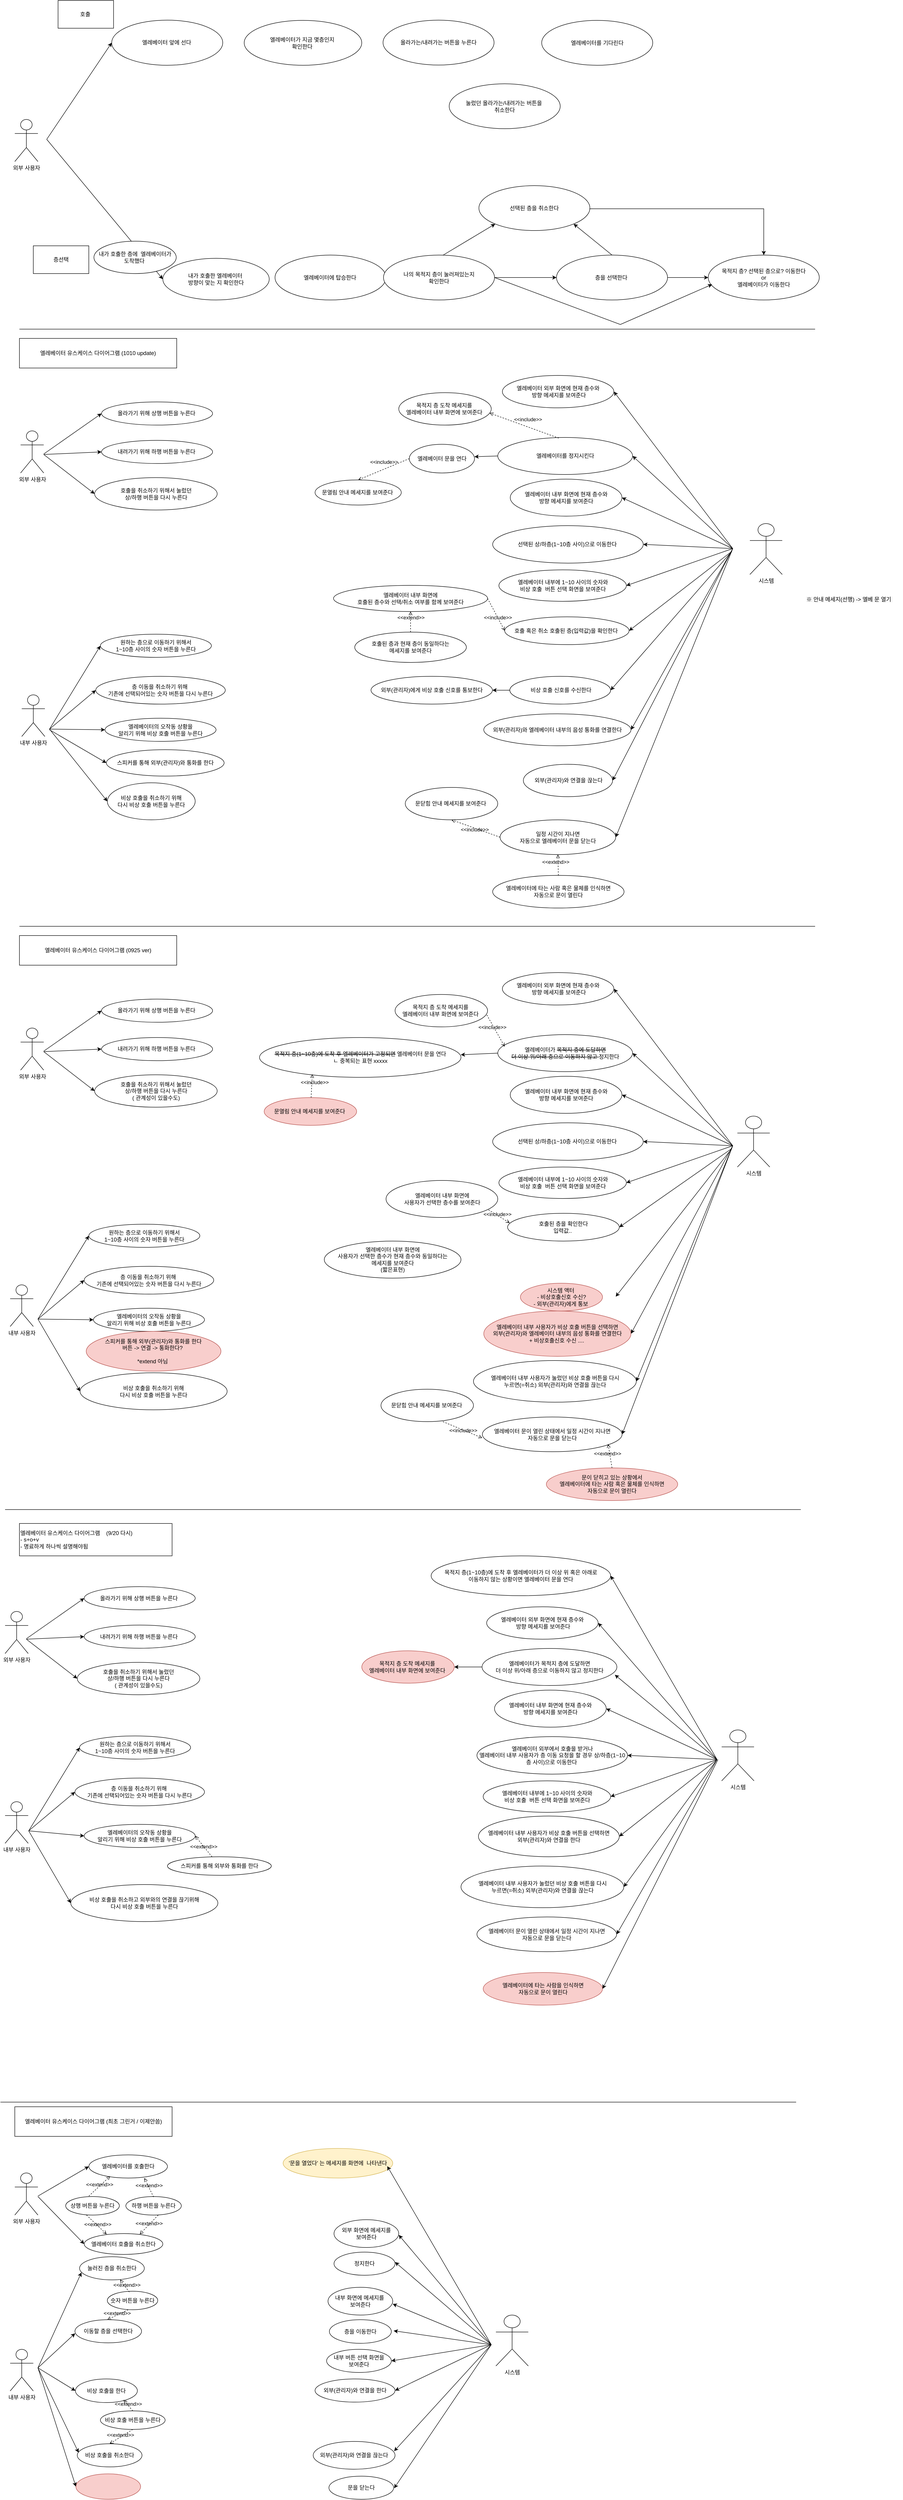 <mxfile version="22.0.4" type="github">
  <diagram name="페이지-1" id="53Q3UClLWomSRLcQ5Eca">
    <mxGraphModel dx="1034" dy="2863" grid="1" gridSize="10" guides="1" tooltips="1" connect="1" arrows="1" fold="1" page="1" pageScale="1" pageWidth="827" pageHeight="1169" math="0" shadow="0">
      <root>
        <mxCell id="0" />
        <mxCell id="1" parent="0" />
        <mxCell id="rM92m6WjBes2DzVafnE3-1" value="외부 사용자" style="shape=umlActor;verticalLabelPosition=bottom;verticalAlign=top;html=1;outlineConnect=0;" parent="1" vertex="1">
          <mxGeometry x="10" y="2020" width="50" height="91" as="geometry" />
        </mxCell>
        <mxCell id="rM92m6WjBes2DzVafnE3-6" value="내부 사용자" style="shape=umlActor;verticalLabelPosition=bottom;verticalAlign=top;html=1;outlineConnect=0;" parent="1" vertex="1">
          <mxGeometry x="10" y="2431" width="50" height="90" as="geometry" />
        </mxCell>
        <mxCell id="rM92m6WjBes2DzVafnE3-29" value="" style="endArrow=classic;html=1;rounded=0;entryX=0;entryY=0.5;entryDx=0;entryDy=0;" parent="1" target="rdTeEfIqAY4OYRNNB7oL-10" edge="1">
          <mxGeometry width="50" height="50" relative="1" as="geometry">
            <mxPoint x="61" y="2494" as="sourcePoint" />
            <mxPoint x="141.432" y="2419.55" as="targetPoint" />
          </mxGeometry>
        </mxCell>
        <mxCell id="aBRIKeooZYA7CBRIlUgZ-2" value="시스템" style="shape=umlActor;verticalLabelPosition=bottom;verticalAlign=top;html=1;outlineConnect=0;" parent="1" vertex="1">
          <mxGeometry x="1559" y="2276" width="70" height="110" as="geometry" />
        </mxCell>
        <mxCell id="aBRIKeooZYA7CBRIlUgZ-3" value="엘레베이터 내부 사용자가 비상 호출 버튼을 선택하면 &lt;br&gt;외부(관리자)와 연결을 한다" style="ellipse;whiteSpace=wrap;html=1;" parent="1" vertex="1">
          <mxGeometry x="1033.25" y="2462" width="304.5" height="88" as="geometry" />
        </mxCell>
        <mxCell id="aBRIKeooZYA7CBRIlUgZ-4" value="엘레베이터 외부에서 호출을 받거나 &lt;br&gt;엘레베이터 내부 사용자가 층 이동 요청을 할 경우 상/하층(1~10층 사이)으로 이동한다&amp;nbsp;" style="ellipse;whiteSpace=wrap;html=1;" parent="1" vertex="1">
          <mxGeometry x="1030" y="2290.5" width="325.5" height="81" as="geometry" />
        </mxCell>
        <mxCell id="aBRIKeooZYA7CBRIlUgZ-5" value="엘레베이터 외부 화면에 현재 층수와&lt;br&gt;&amp;nbsp;방향 메세지를 보여준다" style="ellipse;whiteSpace=wrap;html=1;" parent="1" vertex="1">
          <mxGeometry x="1051" y="2010" width="241" height="70" as="geometry" />
        </mxCell>
        <mxCell id="aBRIKeooZYA7CBRIlUgZ-6" value="엘레베이터 문이 열린 상태에서 일정 시간이 지나면 &lt;br&gt;자동으로 문을 닫는다" style="ellipse;whiteSpace=wrap;html=1;" parent="1" vertex="1">
          <mxGeometry x="1030" y="2680" width="302" height="75" as="geometry" />
        </mxCell>
        <mxCell id="aBRIKeooZYA7CBRIlUgZ-7" value="목적지 층(1~10층)에 도착 후 엘레베이터가 더 이상 위 혹은 아래로 &lt;br&gt;이동하지 않는 상황이면 엘레베이터 문을 연다" style="ellipse;whiteSpace=wrap;html=1;" parent="1" vertex="1">
          <mxGeometry x="931" y="1900" width="388" height="86" as="geometry" />
        </mxCell>
        <mxCell id="aBRIKeooZYA7CBRIlUgZ-8" value="엘레베이터 내부에 1~10 사이의 숫자와&lt;br&gt;비상 호출&amp;nbsp; 버튼 선택 화면을 보여준다" style="ellipse;whiteSpace=wrap;html=1;" parent="1" vertex="1">
          <mxGeometry x="1043.5" y="2386" width="275.5" height="68" as="geometry" />
        </mxCell>
        <mxCell id="GdP8BiwFbeGVyUo4CVvG-3" value="" style="edgeStyle=orthogonalEdgeStyle;rounded=0;orthogonalLoop=1;jettySize=auto;html=1;" parent="1" source="aBRIKeooZYA7CBRIlUgZ-11" target="GdP8BiwFbeGVyUo4CVvG-1" edge="1">
          <mxGeometry relative="1" as="geometry" />
        </mxCell>
        <mxCell id="aBRIKeooZYA7CBRIlUgZ-11" value="엘레베이터가 목적지 층에 도달하면 &lt;br&gt;더 이상 위/아래 층으로 이동하지 않고 정지한다" style="ellipse;whiteSpace=wrap;html=1;" parent="1" vertex="1">
          <mxGeometry x="1041" y="2100" width="291.5" height="80" as="geometry" />
        </mxCell>
        <mxCell id="aBRIKeooZYA7CBRIlUgZ-12" value="엘레베이터 내부 화면에 현재 층수와 &lt;br&gt;방향&amp;nbsp;메세지를&amp;nbsp;보여준다" style="ellipse;whiteSpace=wrap;html=1;" parent="1" vertex="1">
          <mxGeometry x="1068" y="2190" width="241.5" height="80" as="geometry" />
        </mxCell>
        <mxCell id="aBRIKeooZYA7CBRIlUgZ-21" value="엘레베이터 내부 사용자가 눌렀던 비상 호출 버튼을 다시 &lt;br&gt;누르면(=취소) 외부(관리자)와 연결을 끊는다" style="ellipse;whiteSpace=wrap;html=1;" parent="1" vertex="1">
          <mxGeometry x="995.5" y="2570" width="352" height="90" as="geometry" />
        </mxCell>
        <mxCell id="aBRIKeooZYA7CBRIlUgZ-40" value="" style="endArrow=classic;html=1;rounded=0;entryX=0;entryY=0.5;entryDx=0;entryDy=0;" parent="1" target="rdTeEfIqAY4OYRNNB7oL-1" edge="1">
          <mxGeometry width="50" height="50" relative="1" as="geometry">
            <mxPoint x="56" y="2079" as="sourcePoint" />
            <mxPoint x="166" y="2015" as="targetPoint" />
          </mxGeometry>
        </mxCell>
        <mxCell id="aBRIKeooZYA7CBRIlUgZ-41" value="" style="endArrow=classic;html=1;rounded=0;entryX=0;entryY=0.5;entryDx=0;entryDy=0;" parent="1" target="rdTeEfIqAY4OYRNNB7oL-3" edge="1">
          <mxGeometry width="50" height="50" relative="1" as="geometry">
            <mxPoint x="56" y="2080" as="sourcePoint" />
            <mxPoint x="156" y="2182.5" as="targetPoint" />
          </mxGeometry>
        </mxCell>
        <mxCell id="aBRIKeooZYA7CBRIlUgZ-47" value="" style="endArrow=classic;html=1;rounded=0;entryX=0;entryY=0.5;entryDx=0;entryDy=0;" parent="1" target="rdTeEfIqAY4OYRNNB7oL-5" edge="1">
          <mxGeometry width="50" height="50" relative="1" as="geometry">
            <mxPoint x="61" y="2494" as="sourcePoint" />
            <mxPoint x="155.06" y="2288" as="targetPoint" />
          </mxGeometry>
        </mxCell>
        <mxCell id="aBRIKeooZYA7CBRIlUgZ-49" value="" style="endArrow=classic;html=1;rounded=0;entryX=0;entryY=0.5;entryDx=0;entryDy=0;" parent="1" target="rdTeEfIqAY4OYRNNB7oL-7" edge="1">
          <mxGeometry width="50" height="50" relative="1" as="geometry">
            <mxPoint x="61" y="2494" as="sourcePoint" />
            <mxPoint x="148.94" y="2677.15" as="targetPoint" />
          </mxGeometry>
        </mxCell>
        <mxCell id="aBRIKeooZYA7CBRIlUgZ-56" value="" style="endArrow=classic;html=1;rounded=0;entryX=1;entryY=0.5;entryDx=0;entryDy=0;" parent="1" target="aBRIKeooZYA7CBRIlUgZ-7" edge="1">
          <mxGeometry width="50" height="50" relative="1" as="geometry">
            <mxPoint x="1549" y="2340" as="sourcePoint" />
            <mxPoint x="1342.15" y="2010" as="targetPoint" />
          </mxGeometry>
        </mxCell>
        <mxCell id="aBRIKeooZYA7CBRIlUgZ-57" value="" style="endArrow=classic;html=1;rounded=0;entryX=1;entryY=0.5;entryDx=0;entryDy=0;" parent="1" target="aBRIKeooZYA7CBRIlUgZ-5" edge="1">
          <mxGeometry width="50" height="50" relative="1" as="geometry">
            <mxPoint x="1549" y="2340" as="sourcePoint" />
            <mxPoint x="1349" y="2103" as="targetPoint" />
          </mxGeometry>
        </mxCell>
        <mxCell id="aBRIKeooZYA7CBRIlUgZ-58" value="" style="endArrow=classic;html=1;rounded=0;entryX=0.985;entryY=0.711;entryDx=0;entryDy=0;entryPerimeter=0;" parent="1" target="aBRIKeooZYA7CBRIlUgZ-11" edge="1">
          <mxGeometry width="50" height="50" relative="1" as="geometry">
            <mxPoint x="1549" y="2340" as="sourcePoint" />
            <mxPoint x="1341" y="2161.5" as="targetPoint" />
          </mxGeometry>
        </mxCell>
        <mxCell id="aBRIKeooZYA7CBRIlUgZ-59" value="" style="endArrow=classic;html=1;rounded=0;entryX=1;entryY=0.5;entryDx=0;entryDy=0;" parent="1" target="aBRIKeooZYA7CBRIlUgZ-12" edge="1">
          <mxGeometry width="50" height="50" relative="1" as="geometry">
            <mxPoint x="1549" y="2340" as="sourcePoint" />
            <mxPoint x="1336" y="2252" as="targetPoint" />
          </mxGeometry>
        </mxCell>
        <mxCell id="aBRIKeooZYA7CBRIlUgZ-60" value="" style="endArrow=classic;html=1;rounded=0;entryX=1;entryY=0.5;entryDx=0;entryDy=0;" parent="1" target="aBRIKeooZYA7CBRIlUgZ-4" edge="1">
          <mxGeometry width="50" height="50" relative="1" as="geometry">
            <mxPoint x="1549" y="2340" as="sourcePoint" />
            <mxPoint x="1338" y="2310" as="targetPoint" />
          </mxGeometry>
        </mxCell>
        <mxCell id="aBRIKeooZYA7CBRIlUgZ-61" value="" style="endArrow=classic;html=1;rounded=0;entryX=1;entryY=0.5;entryDx=0;entryDy=0;" parent="1" target="aBRIKeooZYA7CBRIlUgZ-8" edge="1">
          <mxGeometry width="50" height="50" relative="1" as="geometry">
            <mxPoint x="1549" y="2340" as="sourcePoint" />
            <mxPoint x="1333" y="2375" as="targetPoint" />
          </mxGeometry>
        </mxCell>
        <mxCell id="aBRIKeooZYA7CBRIlUgZ-62" value="" style="endArrow=classic;html=1;rounded=0;entryX=1;entryY=0.5;entryDx=0;entryDy=0;" parent="1" target="aBRIKeooZYA7CBRIlUgZ-3" edge="1">
          <mxGeometry width="50" height="50" relative="1" as="geometry">
            <mxPoint x="1549" y="2340" as="sourcePoint" />
            <mxPoint x="1349.0" y="2439" as="targetPoint" />
          </mxGeometry>
        </mxCell>
        <mxCell id="aBRIKeooZYA7CBRIlUgZ-63" value="" style="endArrow=classic;html=1;rounded=0;entryX=1;entryY=0.5;entryDx=0;entryDy=0;" parent="1" target="aBRIKeooZYA7CBRIlUgZ-21" edge="1">
          <mxGeometry width="50" height="50" relative="1" as="geometry">
            <mxPoint x="1549" y="2340" as="sourcePoint" />
            <mxPoint x="1339" y="2570" as="targetPoint" />
          </mxGeometry>
        </mxCell>
        <mxCell id="aBRIKeooZYA7CBRIlUgZ-64" value="엘레베이터 유스케이스 다이어그램&amp;nbsp;&amp;nbsp;&amp;nbsp; (9/20 다시)&lt;br style=&quot;border-color: var(--border-color);&quot;&gt;- s+o+v&amp;nbsp;&lt;br style=&quot;border-color: var(--border-color);&quot;&gt;- 명료하게 하나씩 설명해야됨" style="rounded=0;whiteSpace=wrap;html=1;align=left;" parent="1" vertex="1">
          <mxGeometry x="41" y="1830" width="330" height="70" as="geometry" />
        </mxCell>
        <mxCell id="aBRIKeooZYA7CBRIlUgZ-67" value="" style="endArrow=classic;html=1;rounded=0;entryX=0;entryY=0.5;entryDx=0;entryDy=0;" parent="1" target="rdTeEfIqAY4OYRNNB7oL-6" edge="1">
          <mxGeometry width="50" height="50" relative="1" as="geometry">
            <mxPoint x="61" y="2494" as="sourcePoint" />
            <mxPoint x="161" y="2677" as="targetPoint" />
          </mxGeometry>
        </mxCell>
        <mxCell id="aBRIKeooZYA7CBRIlUgZ-68" value="" style="endArrow=classic;html=1;rounded=0;entryX=1;entryY=0.5;entryDx=0;entryDy=0;" parent="1" target="aBRIKeooZYA7CBRIlUgZ-6" edge="1">
          <mxGeometry width="50" height="50" relative="1" as="geometry">
            <mxPoint x="1549" y="2340" as="sourcePoint" />
            <mxPoint x="1339" y="2650" as="targetPoint" />
          </mxGeometry>
        </mxCell>
        <mxCell id="yRx5IvcddweLxDjfsrhj-1" value="외부 사용자" style="shape=umlActor;verticalLabelPosition=bottom;verticalAlign=top;html=1;outlineConnect=0;" parent="1" vertex="1">
          <mxGeometry x="31" y="3233" width="50" height="91" as="geometry" />
        </mxCell>
        <mxCell id="yRx5IvcddweLxDjfsrhj-2" value="상행 버튼을 누른다" style="ellipse;whiteSpace=wrap;html=1;" parent="1" vertex="1">
          <mxGeometry x="141" y="3284" width="116" height="40" as="geometry" />
        </mxCell>
        <mxCell id="yRx5IvcddweLxDjfsrhj-3" value="하행 버튼을 누른다" style="ellipse;whiteSpace=wrap;html=1;" parent="1" vertex="1">
          <mxGeometry x="271" y="3284" width="120" height="40" as="geometry" />
        </mxCell>
        <mxCell id="yRx5IvcddweLxDjfsrhj-4" value="내부 사용자" style="shape=umlActor;verticalLabelPosition=bottom;verticalAlign=top;html=1;outlineConnect=0;" parent="1" vertex="1">
          <mxGeometry x="21" y="3614" width="50" height="90" as="geometry" />
        </mxCell>
        <mxCell id="yRx5IvcddweLxDjfsrhj-5" value="숫자 버튼을 누른다" style="ellipse;whiteSpace=wrap;html=1;" parent="1" vertex="1">
          <mxGeometry x="231" y="3488.5" width="109" height="40" as="geometry" />
        </mxCell>
        <mxCell id="yRx5IvcddweLxDjfsrhj-6" value="비상 호출을 한다" style="ellipse;whiteSpace=wrap;html=1;" parent="1" vertex="1">
          <mxGeometry x="162" y="3678" width="134" height="51" as="geometry" />
        </mxCell>
        <mxCell id="yRx5IvcddweLxDjfsrhj-7" value="" style="ellipse;whiteSpace=wrap;html=1;fillColor=#f8cecc;strokeColor=#b85450;" parent="1" vertex="1">
          <mxGeometry x="163" y="3883" width="140" height="55" as="geometry" />
        </mxCell>
        <mxCell id="yRx5IvcddweLxDjfsrhj-9" value="엘레베이터를 호출한다" style="ellipse;whiteSpace=wrap;html=1;" parent="1" vertex="1">
          <mxGeometry x="191" y="3194" width="170" height="50" as="geometry" />
        </mxCell>
        <mxCell id="yRx5IvcddweLxDjfsrhj-10" value="이동할 층을 선택한다" style="ellipse;whiteSpace=wrap;html=1;" parent="1" vertex="1">
          <mxGeometry x="161" y="3550" width="144" height="50" as="geometry" />
        </mxCell>
        <mxCell id="yRx5IvcddweLxDjfsrhj-11" value="눌러진 층을 취소한다" style="ellipse;whiteSpace=wrap;html=1;" parent="1" vertex="1">
          <mxGeometry x="171" y="3414" width="140" height="50" as="geometry" />
        </mxCell>
        <mxCell id="yRx5IvcddweLxDjfsrhj-12" value="비상 호출을 취소한다" style="ellipse;whiteSpace=wrap;html=1;" parent="1" vertex="1">
          <mxGeometry x="166" y="3818" width="140" height="50" as="geometry" />
        </mxCell>
        <mxCell id="yRx5IvcddweLxDjfsrhj-13" value="" style="endArrow=classic;html=1;rounded=0;entryX=0.003;entryY=0.591;entryDx=0;entryDy=0;entryPerimeter=0;" parent="1" target="yRx5IvcddweLxDjfsrhj-10" edge="1">
          <mxGeometry width="50" height="50" relative="1" as="geometry">
            <mxPoint x="81" y="3654" as="sourcePoint" />
            <mxPoint x="131" y="3584" as="targetPoint" />
          </mxGeometry>
        </mxCell>
        <mxCell id="yRx5IvcddweLxDjfsrhj-14" value="" style="endArrow=classic;html=1;rounded=0;entryX=0;entryY=0.5;entryDx=0;entryDy=0;" parent="1" target="yRx5IvcddweLxDjfsrhj-7" edge="1">
          <mxGeometry width="50" height="50" relative="1" as="geometry">
            <mxPoint x="81" y="3654" as="sourcePoint" />
            <mxPoint x="176" y="3813" as="targetPoint" />
          </mxGeometry>
        </mxCell>
        <mxCell id="yRx5IvcddweLxDjfsrhj-15" value="비상 호출 버튼을 누른다" style="ellipse;whiteSpace=wrap;html=1;" parent="1" vertex="1">
          <mxGeometry x="216" y="3747" width="140" height="40" as="geometry" />
        </mxCell>
        <mxCell id="yRx5IvcddweLxDjfsrhj-16" value="엘레베이터 호출을 취소한다" style="ellipse;whiteSpace=wrap;html=1;" parent="1" vertex="1">
          <mxGeometry x="181" y="3364" width="170" height="45" as="geometry" />
        </mxCell>
        <mxCell id="yRx5IvcddweLxDjfsrhj-17" value="시스템" style="shape=umlActor;verticalLabelPosition=bottom;verticalAlign=top;html=1;outlineConnect=0;" parent="1" vertex="1">
          <mxGeometry x="1071" y="3540" width="70" height="110" as="geometry" />
        </mxCell>
        <mxCell id="yRx5IvcddweLxDjfsrhj-18" value="외부(관리자)와 연결을 한다" style="ellipse;whiteSpace=wrap;html=1;" parent="1" vertex="1">
          <mxGeometry x="680" y="3678" width="173" height="50" as="geometry" />
        </mxCell>
        <mxCell id="yRx5IvcddweLxDjfsrhj-19" value="층을 이동한다" style="ellipse;whiteSpace=wrap;html=1;" parent="1" vertex="1">
          <mxGeometry x="711" y="3550" width="134" height="51" as="geometry" />
        </mxCell>
        <mxCell id="yRx5IvcddweLxDjfsrhj-20" value="외부 화면에 메세지를&lt;br&gt;보여준다" style="ellipse;whiteSpace=wrap;html=1;" parent="1" vertex="1">
          <mxGeometry x="721" y="3334" width="140" height="60" as="geometry" />
        </mxCell>
        <mxCell id="yRx5IvcddweLxDjfsrhj-21" value="문을 닫는다" style="ellipse;whiteSpace=wrap;html=1;" parent="1" vertex="1">
          <mxGeometry x="710" y="3888" width="140" height="50" as="geometry" />
        </mxCell>
        <mxCell id="yRx5IvcddweLxDjfsrhj-22" value="&#39;문을 열었다&#39; 는 메세지를 화면에&amp;nbsp; 나타낸다" style="ellipse;whiteSpace=wrap;html=1;fillColor=#fff2cc;strokeColor=#d6b656;" parent="1" vertex="1">
          <mxGeometry x="611" y="3180" width="237" height="64" as="geometry" />
        </mxCell>
        <mxCell id="yRx5IvcddweLxDjfsrhj-23" value="내부 버튼 선택 화면을 &lt;br&gt;보여준다" style="ellipse;whiteSpace=wrap;html=1;" parent="1" vertex="1">
          <mxGeometry x="705" y="3614" width="140" height="50" as="geometry" />
        </mxCell>
        <mxCell id="yRx5IvcddweLxDjfsrhj-24" value="정지한다" style="ellipse;whiteSpace=wrap;html=1;" parent="1" vertex="1">
          <mxGeometry x="721" y="3404" width="132" height="50" as="geometry" />
        </mxCell>
        <mxCell id="yRx5IvcddweLxDjfsrhj-25" value="내부 화면에 메세지를&amp;nbsp;&lt;br&gt;보여준다" style="ellipse;whiteSpace=wrap;html=1;" parent="1" vertex="1">
          <mxGeometry x="708" y="3480" width="140" height="60" as="geometry" />
        </mxCell>
        <mxCell id="yRx5IvcddweLxDjfsrhj-27" value="외부(관리자)와 연결을 끊는다" style="ellipse;whiteSpace=wrap;html=1;" parent="1" vertex="1">
          <mxGeometry x="676" y="3813" width="177" height="60" as="geometry" />
        </mxCell>
        <mxCell id="yRx5IvcddweLxDjfsrhj-33" value="" style="endArrow=classic;html=1;rounded=0;entryX=0;entryY=0.5;entryDx=0;entryDy=0;" parent="1" target="yRx5IvcddweLxDjfsrhj-9" edge="1">
          <mxGeometry width="50" height="50" relative="1" as="geometry">
            <mxPoint x="81" y="3283" as="sourcePoint" />
            <mxPoint x="131" y="3233" as="targetPoint" />
          </mxGeometry>
        </mxCell>
        <mxCell id="yRx5IvcddweLxDjfsrhj-34" value="" style="endArrow=classic;html=1;rounded=0;entryX=0;entryY=0.5;entryDx=0;entryDy=0;" parent="1" target="yRx5IvcddweLxDjfsrhj-16" edge="1">
          <mxGeometry width="50" height="50" relative="1" as="geometry">
            <mxPoint x="81" y="3284" as="sourcePoint" />
            <mxPoint x="131" y="3234" as="targetPoint" />
          </mxGeometry>
        </mxCell>
        <mxCell id="yRx5IvcddweLxDjfsrhj-35" value="&amp;lt;&amp;lt;extend&amp;gt;&amp;gt;" style="html=1;verticalAlign=bottom;labelBackgroundColor=none;endArrow=open;endFill=0;dashed=1;rounded=0;entryX=0.706;entryY=1;entryDx=0;entryDy=0;entryPerimeter=0;" parent="1" target="yRx5IvcddweLxDjfsrhj-9" edge="1">
          <mxGeometry x="-0.185" y="2" width="160" relative="1" as="geometry">
            <mxPoint x="331" y="3285" as="sourcePoint" />
            <mxPoint x="311" y="3255" as="targetPoint" />
            <mxPoint as="offset" />
          </mxGeometry>
        </mxCell>
        <mxCell id="yRx5IvcddweLxDjfsrhj-36" value="&amp;lt;&amp;lt;extend&amp;gt;&amp;gt;" style="html=1;verticalAlign=bottom;labelBackgroundColor=none;endArrow=open;endFill=0;dashed=1;rounded=0;entryX=0.271;entryY=0.92;entryDx=0;entryDy=0;entryPerimeter=0;" parent="1" target="yRx5IvcddweLxDjfsrhj-9" edge="1">
          <mxGeometry x="-0.132" y="-4" width="160" relative="1" as="geometry">
            <mxPoint x="191" y="3283" as="sourcePoint" />
            <mxPoint x="227" y="3233" as="targetPoint" />
            <mxPoint as="offset" />
          </mxGeometry>
        </mxCell>
        <mxCell id="yRx5IvcddweLxDjfsrhj-37" value="&amp;lt;&amp;lt;extend&amp;gt;&amp;gt;" style="html=1;verticalAlign=bottom;labelBackgroundColor=none;endArrow=open;endFill=0;dashed=1;rounded=0;entryX=0.285;entryY=0.031;entryDx=0;entryDy=0;entryPerimeter=0;" parent="1" target="yRx5IvcddweLxDjfsrhj-16" edge="1">
          <mxGeometry x="0.249" y="-4" width="160" relative="1" as="geometry">
            <mxPoint x="186" y="3324" as="sourcePoint" />
            <mxPoint x="346" y="3324" as="targetPoint" />
            <mxPoint as="offset" />
          </mxGeometry>
        </mxCell>
        <mxCell id="yRx5IvcddweLxDjfsrhj-38" value="&amp;lt;&amp;lt;extend&amp;gt;&amp;gt;" style="html=1;verticalAlign=bottom;labelBackgroundColor=none;endArrow=open;endFill=0;dashed=1;rounded=0;entryX=0.707;entryY=0.031;entryDx=0;entryDy=0;entryPerimeter=0;" parent="1" target="yRx5IvcddweLxDjfsrhj-16" edge="1">
          <mxGeometry x="0.163" y="4" width="160" relative="1" as="geometry">
            <mxPoint x="341" y="3324" as="sourcePoint" />
            <mxPoint x="501" y="3324" as="targetPoint" />
            <mxPoint as="offset" />
          </mxGeometry>
        </mxCell>
        <mxCell id="yRx5IvcddweLxDjfsrhj-39" value="" style="endArrow=classic;html=1;rounded=0;entryX=0.029;entryY=0.68;entryDx=0;entryDy=0;entryPerimeter=0;" parent="1" target="yRx5IvcddweLxDjfsrhj-11" edge="1">
          <mxGeometry width="50" height="50" relative="1" as="geometry">
            <mxPoint x="81" y="3654" as="sourcePoint" />
            <mxPoint x="151" y="3539" as="targetPoint" />
          </mxGeometry>
        </mxCell>
        <mxCell id="yRx5IvcddweLxDjfsrhj-40" value="" style="endArrow=classic;html=1;rounded=0;entryX=0.021;entryY=0.383;entryDx=0;entryDy=0;entryPerimeter=0;" parent="1" target="yRx5IvcddweLxDjfsrhj-12" edge="1">
          <mxGeometry width="50" height="50" relative="1" as="geometry">
            <mxPoint x="81" y="3654" as="sourcePoint" />
            <mxPoint x="178.9" y="3813.9" as="targetPoint" />
          </mxGeometry>
        </mxCell>
        <mxCell id="yRx5IvcddweLxDjfsrhj-41" value="&amp;lt;&amp;lt;extend&amp;gt;&amp;gt;" style="html=1;verticalAlign=bottom;labelBackgroundColor=none;endArrow=open;endFill=0;dashed=1;rounded=0;exitX=0.5;exitY=0;exitDx=0;exitDy=0;" parent="1" source="yRx5IvcddweLxDjfsrhj-15" edge="1">
          <mxGeometry x="-0.3" y="4" width="160" relative="1" as="geometry">
            <mxPoint x="290" y="3773" as="sourcePoint" />
            <mxPoint x="266" y="3723" as="targetPoint" />
            <mxPoint as="offset" />
          </mxGeometry>
        </mxCell>
        <mxCell id="yRx5IvcddweLxDjfsrhj-42" value="&amp;lt;&amp;lt;extend&amp;gt;&amp;gt;" style="html=1;verticalAlign=bottom;labelBackgroundColor=none;endArrow=open;endFill=0;dashed=1;rounded=0;entryX=0.5;entryY=0;entryDx=0;entryDy=0;exitX=0.5;exitY=1;exitDx=0;exitDy=0;" parent="1" source="yRx5IvcddweLxDjfsrhj-15" target="yRx5IvcddweLxDjfsrhj-12" edge="1">
          <mxGeometry x="0.163" y="4" width="160" relative="1" as="geometry">
            <mxPoint x="276" y="3762" as="sourcePoint" />
            <mxPoint x="236" y="3803" as="targetPoint" />
            <mxPoint as="offset" />
          </mxGeometry>
        </mxCell>
        <mxCell id="yRx5IvcddweLxDjfsrhj-43" value="&amp;lt;&amp;lt;extend&amp;gt;&amp;gt;" style="html=1;verticalAlign=bottom;labelBackgroundColor=none;endArrow=open;endFill=0;dashed=1;rounded=0;exitX=0.436;exitY=0.05;exitDx=0;exitDy=0;exitPerimeter=0;" parent="1" source="yRx5IvcddweLxDjfsrhj-5" target="yRx5IvcddweLxDjfsrhj-11" edge="1">
          <mxGeometry x="-0.501" y="1" width="160" relative="1" as="geometry">
            <mxPoint x="361" y="3488.5" as="sourcePoint" />
            <mxPoint x="407" y="3445.5" as="targetPoint" />
            <mxPoint as="offset" />
          </mxGeometry>
        </mxCell>
        <mxCell id="yRx5IvcddweLxDjfsrhj-44" value="&amp;lt;&amp;lt;extend&amp;gt;&amp;gt;" style="html=1;verticalAlign=bottom;labelBackgroundColor=none;endArrow=open;endFill=0;dashed=1;rounded=0;entryX=0.707;entryY=0.031;entryDx=0;entryDy=0;entryPerimeter=0;exitX=0.413;exitY=1;exitDx=0;exitDy=0;exitPerimeter=0;" parent="1" source="yRx5IvcddweLxDjfsrhj-5" edge="1">
          <mxGeometry x="0.163" y="4" width="160" relative="1" as="geometry">
            <mxPoint x="271" y="3509" as="sourcePoint" />
            <mxPoint x="231" y="3550" as="targetPoint" />
            <mxPoint as="offset" />
          </mxGeometry>
        </mxCell>
        <mxCell id="yRx5IvcddweLxDjfsrhj-45" value="" style="endArrow=classic;html=1;rounded=0;entryX=0.95;entryY=0.6;entryDx=0;entryDy=0;entryPerimeter=0;" parent="1" target="yRx5IvcddweLxDjfsrhj-22" edge="1">
          <mxGeometry width="50" height="50" relative="1" as="geometry">
            <mxPoint x="1061" y="3604" as="sourcePoint" />
            <mxPoint x="1071" y="3500" as="targetPoint" />
          </mxGeometry>
        </mxCell>
        <mxCell id="yRx5IvcddweLxDjfsrhj-46" value="" style="endArrow=classic;html=1;rounded=0;entryX=0.95;entryY=0.6;entryDx=0;entryDy=0;entryPerimeter=0;" parent="1" edge="1">
          <mxGeometry width="50" height="50" relative="1" as="geometry">
            <mxPoint x="1061" y="3604" as="sourcePoint" />
            <mxPoint x="861" y="3367" as="targetPoint" />
          </mxGeometry>
        </mxCell>
        <mxCell id="yRx5IvcddweLxDjfsrhj-47" value="" style="endArrow=classic;html=1;rounded=0;entryX=0.95;entryY=0.6;entryDx=0;entryDy=0;entryPerimeter=0;" parent="1" edge="1">
          <mxGeometry width="50" height="50" relative="1" as="geometry">
            <mxPoint x="1061" y="3604" as="sourcePoint" />
            <mxPoint x="853" y="3425.5" as="targetPoint" />
          </mxGeometry>
        </mxCell>
        <mxCell id="yRx5IvcddweLxDjfsrhj-48" value="" style="endArrow=classic;html=1;rounded=0;entryX=0.95;entryY=0.6;entryDx=0;entryDy=0;entryPerimeter=0;" parent="1" edge="1">
          <mxGeometry width="50" height="50" relative="1" as="geometry">
            <mxPoint x="1061" y="3604" as="sourcePoint" />
            <mxPoint x="848" y="3516" as="targetPoint" />
          </mxGeometry>
        </mxCell>
        <mxCell id="yRx5IvcddweLxDjfsrhj-49" value="" style="endArrow=classic;html=1;rounded=0;entryX=0.95;entryY=0.6;entryDx=0;entryDy=0;entryPerimeter=0;" parent="1" edge="1">
          <mxGeometry width="50" height="50" relative="1" as="geometry">
            <mxPoint x="1061" y="3604" as="sourcePoint" />
            <mxPoint x="850" y="3574" as="targetPoint" />
          </mxGeometry>
        </mxCell>
        <mxCell id="yRx5IvcddweLxDjfsrhj-50" value="" style="endArrow=classic;html=1;rounded=0;entryX=1;entryY=0.5;entryDx=0;entryDy=0;" parent="1" target="yRx5IvcddweLxDjfsrhj-23" edge="1">
          <mxGeometry width="50" height="50" relative="1" as="geometry">
            <mxPoint x="1061" y="3604" as="sourcePoint" />
            <mxPoint x="848" y="3634" as="targetPoint" />
          </mxGeometry>
        </mxCell>
        <mxCell id="yRx5IvcddweLxDjfsrhj-51" value="" style="endArrow=classic;html=1;rounded=0;entryX=1;entryY=0.5;entryDx=0;entryDy=0;" parent="1" target="yRx5IvcddweLxDjfsrhj-18" edge="1">
          <mxGeometry width="50" height="50" relative="1" as="geometry">
            <mxPoint x="1061" y="3604" as="sourcePoint" />
            <mxPoint x="848" y="3774" as="targetPoint" />
          </mxGeometry>
        </mxCell>
        <mxCell id="yRx5IvcddweLxDjfsrhj-52" value="" style="endArrow=classic;html=1;rounded=0;" parent="1" edge="1">
          <mxGeometry width="50" height="50" relative="1" as="geometry">
            <mxPoint x="1061" y="3604" as="sourcePoint" />
            <mxPoint x="851" y="3834" as="targetPoint" />
          </mxGeometry>
        </mxCell>
        <mxCell id="yRx5IvcddweLxDjfsrhj-53" value="엘레베이터 유스케이스 다이어그램 (최초 그린거 / 이제안씀)" style="rounded=0;whiteSpace=wrap;html=1;" parent="1" vertex="1">
          <mxGeometry x="31" y="3090" width="340" height="64" as="geometry" />
        </mxCell>
        <mxCell id="yRx5IvcddweLxDjfsrhj-55" value="" style="endArrow=classic;html=1;rounded=0;entryX=0;entryY=0.5;entryDx=0;entryDy=0;" parent="1" target="yRx5IvcddweLxDjfsrhj-6" edge="1">
          <mxGeometry width="50" height="50" relative="1" as="geometry">
            <mxPoint x="81" y="3654" as="sourcePoint" />
            <mxPoint x="181" y="3837" as="targetPoint" />
          </mxGeometry>
        </mxCell>
        <mxCell id="yRx5IvcddweLxDjfsrhj-56" value="" style="endArrow=classic;html=1;rounded=0;" parent="1" edge="1">
          <mxGeometry width="50" height="50" relative="1" as="geometry">
            <mxPoint x="1061" y="3604" as="sourcePoint" />
            <mxPoint x="851" y="3914" as="targetPoint" />
          </mxGeometry>
        </mxCell>
        <mxCell id="rdTeEfIqAY4OYRNNB7oL-1" value="올라가기 위해 상행 버튼을 누른다&amp;nbsp;" style="ellipse;whiteSpace=wrap;html=1;" parent="1" vertex="1">
          <mxGeometry x="181" y="1966.5" width="240" height="50" as="geometry" />
        </mxCell>
        <mxCell id="rdTeEfIqAY4OYRNNB7oL-2" value="내려가기 위해 하행 버튼을 누른다&amp;nbsp;" style="ellipse;whiteSpace=wrap;html=1;" parent="1" vertex="1">
          <mxGeometry x="181" y="2049.5" width="240" height="50" as="geometry" />
        </mxCell>
        <mxCell id="rdTeEfIqAY4OYRNNB7oL-3" value=" 호출을 취소하기 위해서 눌렀던 &lt;br&gt;상/하행 버튼을 다시 누른다&lt;br&gt;( 관계성이 있을수도)" style="ellipse;whiteSpace=wrap;html=1;" parent="1" vertex="1">
          <mxGeometry x="166" y="2130" width="265" height="70" as="geometry" />
        </mxCell>
        <mxCell id="rdTeEfIqAY4OYRNNB7oL-4" value="" style="endArrow=classic;html=1;rounded=0;entryX=0;entryY=0.5;entryDx=0;entryDy=0;" parent="1" target="rdTeEfIqAY4OYRNNB7oL-2" edge="1">
          <mxGeometry width="50" height="50" relative="1" as="geometry">
            <mxPoint x="56" y="2080" as="sourcePoint" />
            <mxPoint x="176" y="2025" as="targetPoint" />
          </mxGeometry>
        </mxCell>
        <mxCell id="rdTeEfIqAY4OYRNNB7oL-5" value="원하는 층으로 이동하기 위해서 &lt;br&gt;1~10층 사이의 숫자 버튼을 누른다" style="ellipse;whiteSpace=wrap;html=1;" parent="1" vertex="1">
          <mxGeometry x="171" y="2289" width="240" height="50" as="geometry" />
        </mxCell>
        <mxCell id="rdTeEfIqAY4OYRNNB7oL-6" value="엘레베이터의 오작동 상황을 &lt;br&gt;알리기 위해 비상 호출 버튼을 누른다" style="ellipse;whiteSpace=wrap;html=1;" parent="1" vertex="1">
          <mxGeometry x="181" y="2480" width="240" height="50" as="geometry" />
        </mxCell>
        <mxCell id="rdTeEfIqAY4OYRNNB7oL-7" value="비상 호출을 취소하고 외부와의 연결을 끊기위해&lt;br&gt;다시 비상 호출 버튼을 누른다" style="ellipse;whiteSpace=wrap;html=1;" parent="1" vertex="1">
          <mxGeometry x="152" y="2610" width="318" height="80" as="geometry" />
        </mxCell>
        <mxCell id="rdTeEfIqAY4OYRNNB7oL-8" value="&amp;lt;&amp;lt;extend&amp;gt;&amp;gt;" style="html=1;verticalAlign=bottom;labelBackgroundColor=none;endArrow=open;endFill=0;dashed=1;rounded=0;entryX=1;entryY=0.5;entryDx=0;entryDy=0;" parent="1" source="rdTeEfIqAY4OYRNNB7oL-9" target="rdTeEfIqAY4OYRNNB7oL-6" edge="1">
          <mxGeometry x="-0.248" y="7" width="160" relative="1" as="geometry">
            <mxPoint x="451" y="2404" as="sourcePoint" />
            <mxPoint x="391" y="2354" as="targetPoint" />
            <mxPoint x="1" as="offset" />
          </mxGeometry>
        </mxCell>
        <mxCell id="rdTeEfIqAY4OYRNNB7oL-9" value="스피커를 통해 외부와 통화를 한다" style="ellipse;whiteSpace=wrap;html=1;" parent="1" vertex="1">
          <mxGeometry x="361" y="2550" width="224.5" height="40" as="geometry" />
        </mxCell>
        <mxCell id="rdTeEfIqAY4OYRNNB7oL-10" value="층 이동을 취소하기 위해&amp;nbsp;&lt;br&gt;기존에 선택되어있는 숫자 버튼을 다시 누른다" style="ellipse;whiteSpace=wrap;html=1;" parent="1" vertex="1">
          <mxGeometry x="161" y="2380" width="280" height="60" as="geometry" />
        </mxCell>
        <mxCell id="GdP8BiwFbeGVyUo4CVvG-1" value="목적지 층 도착 메세지를&amp;nbsp;&lt;br&gt;엘레베이터 내부 화면에 보여준다&amp;nbsp;" style="ellipse;whiteSpace=wrap;html=1;fillColor=#f8cecc;strokeColor=#b85450;" parent="1" vertex="1">
          <mxGeometry x="781" y="2105" width="200" height="70" as="geometry" />
        </mxCell>
        <mxCell id="GdP8BiwFbeGVyUo4CVvG-2" value="엘레베이터에 타는 사람을 인식하면 &lt;br&gt;자동으로 문이 열린다" style="ellipse;whiteSpace=wrap;html=1;fillColor=#F8CECC;strokeColor=#b85450;" parent="1" vertex="1">
          <mxGeometry x="1043.5" y="2800" width="258" height="70.5" as="geometry" />
        </mxCell>
        <mxCell id="GdP8BiwFbeGVyUo4CVvG-4" value="" style="endArrow=classic;html=1;rounded=0;entryX=1;entryY=0.5;entryDx=0;entryDy=0;" parent="1" target="GdP8BiwFbeGVyUo4CVvG-2" edge="1">
          <mxGeometry width="50" height="50" relative="1" as="geometry">
            <mxPoint x="1551" y="2340" as="sourcePoint" />
            <mxPoint x="1356" y="2738" as="targetPoint" />
          </mxGeometry>
        </mxCell>
        <mxCell id="qbf7Fct8vymFRpjgU4wX-1" value="시스템" style="shape=umlActor;verticalLabelPosition=bottom;verticalAlign=top;html=1;outlineConnect=0;" parent="1" vertex="1">
          <mxGeometry x="1593" y="950" width="70" height="110" as="geometry" />
        </mxCell>
        <mxCell id="qbf7Fct8vymFRpjgU4wX-2" value="엘레베이터 내부 사용자가 비상 호출 버튼을 선택하면 &lt;br&gt;외부(관리자)와 엘레베이터 내부의 음성 통화를 연결한다&lt;br&gt;+ 비상호출신호 수신 ....&amp;nbsp;" style="ellipse;whiteSpace=wrap;html=1;fillColor=#f8cecc;strokeColor=#b85450;" parent="1" vertex="1">
          <mxGeometry x="1044.75" y="1371" width="318.25" height="98" as="geometry" />
        </mxCell>
        <mxCell id="qbf7Fct8vymFRpjgU4wX-3" value="선택된 상/하층(1~10층 사이)으로 이동한다&amp;nbsp;" style="ellipse;whiteSpace=wrap;html=1;" parent="1" vertex="1">
          <mxGeometry x="1064" y="964.5" width="325.5" height="81" as="geometry" />
        </mxCell>
        <mxCell id="qbf7Fct8vymFRpjgU4wX-4" value="엘레베이터 외부 화면에 현재 층수와&lt;br&gt;&amp;nbsp;방향 메세지를 보여준다" style="ellipse;whiteSpace=wrap;html=1;" parent="1" vertex="1">
          <mxGeometry x="1085" y="640" width="241" height="70" as="geometry" />
        </mxCell>
        <mxCell id="qbf7Fct8vymFRpjgU4wX-5" value="엘레베이터 문이 열린 상태에서 일정 시간이 지나면 &lt;br&gt;자동으로 문을 닫는다" style="ellipse;whiteSpace=wrap;html=1;" parent="1" vertex="1">
          <mxGeometry x="1041.75" y="1600" width="302" height="75" as="geometry" />
        </mxCell>
        <mxCell id="qbf7Fct8vymFRpjgU4wX-6" value="&lt;strike&gt;목적지 층(1~10층)에 도착 후 엘레베이터가 고정되면&lt;/strike&gt; 엘레베이터 문을 연다&lt;br&gt;ㄴ 중복되는 표현 xxxxx" style="ellipse;whiteSpace=wrap;html=1;" parent="1" vertex="1">
          <mxGeometry x="560" y="780.25" width="435.5" height="86" as="geometry" />
        </mxCell>
        <mxCell id="qbf7Fct8vymFRpjgU4wX-7" value="엘레베이터 내부에 1~10 사이의 숫자와&lt;br&gt;비상 호출&amp;nbsp; 버튼 선택 화면을 보여준다" style="ellipse;whiteSpace=wrap;html=1;" parent="1" vertex="1">
          <mxGeometry x="1077.5" y="1060" width="275.5" height="68" as="geometry" />
        </mxCell>
        <mxCell id="qbf7Fct8vymFRpjgU4wX-9" value="엘레베이터가 &lt;strike&gt;목적지 층에 도달하면 &lt;/strike&gt;&lt;br&gt;&lt;strike&gt;더 이상 위/아래 층으로 이동하지 않고 &lt;/strike&gt;정지한다" style="ellipse;whiteSpace=wrap;html=1;" parent="1" vertex="1">
          <mxGeometry x="1075" y="774" width="291.5" height="80" as="geometry" />
        </mxCell>
        <mxCell id="qbf7Fct8vymFRpjgU4wX-10" value="엘레베이터 내부 화면에 현재 층수와 &lt;br&gt;방향&amp;nbsp;메세지를&amp;nbsp;보여준다" style="ellipse;whiteSpace=wrap;html=1;" parent="1" vertex="1">
          <mxGeometry x="1102" y="864" width="241.5" height="80" as="geometry" />
        </mxCell>
        <mxCell id="qbf7Fct8vymFRpjgU4wX-11" value="엘레베이터 내부 사용자가 눌렀던 비상 호출 버튼을 다시 &lt;br&gt;누르면(=취소) 외부(관리자)와 연결을 끊는다" style="ellipse;whiteSpace=wrap;html=1;" parent="1" vertex="1">
          <mxGeometry x="1022.5" y="1478" width="352" height="90" as="geometry" />
        </mxCell>
        <mxCell id="qbf7Fct8vymFRpjgU4wX-13" value="" style="endArrow=classic;html=1;rounded=0;entryX=1;entryY=0.5;entryDx=0;entryDy=0;" parent="1" target="qbf7Fct8vymFRpjgU4wX-4" edge="1">
          <mxGeometry width="50" height="50" relative="1" as="geometry">
            <mxPoint x="1583" y="1014" as="sourcePoint" />
            <mxPoint x="1383" y="777" as="targetPoint" />
          </mxGeometry>
        </mxCell>
        <mxCell id="qbf7Fct8vymFRpjgU4wX-14" value="" style="endArrow=classic;html=1;rounded=0;entryX=1;entryY=0.5;entryDx=0;entryDy=0;" parent="1" target="qbf7Fct8vymFRpjgU4wX-9" edge="1">
          <mxGeometry width="50" height="50" relative="1" as="geometry">
            <mxPoint x="1583" y="1014" as="sourcePoint" />
            <mxPoint x="1375" y="835.5" as="targetPoint" />
          </mxGeometry>
        </mxCell>
        <mxCell id="qbf7Fct8vymFRpjgU4wX-15" value="" style="endArrow=classic;html=1;rounded=0;entryX=1;entryY=0.5;entryDx=0;entryDy=0;" parent="1" target="qbf7Fct8vymFRpjgU4wX-10" edge="1">
          <mxGeometry width="50" height="50" relative="1" as="geometry">
            <mxPoint x="1583" y="1014" as="sourcePoint" />
            <mxPoint x="1370" y="926" as="targetPoint" />
          </mxGeometry>
        </mxCell>
        <mxCell id="qbf7Fct8vymFRpjgU4wX-16" value="" style="endArrow=classic;html=1;rounded=0;entryX=1;entryY=0.5;entryDx=0;entryDy=0;" parent="1" target="qbf7Fct8vymFRpjgU4wX-3" edge="1">
          <mxGeometry width="50" height="50" relative="1" as="geometry">
            <mxPoint x="1583" y="1014" as="sourcePoint" />
            <mxPoint x="1372" y="984" as="targetPoint" />
          </mxGeometry>
        </mxCell>
        <mxCell id="qbf7Fct8vymFRpjgU4wX-17" value="" style="endArrow=classic;html=1;rounded=0;entryX=1;entryY=0.5;entryDx=0;entryDy=0;" parent="1" target="qbf7Fct8vymFRpjgU4wX-7" edge="1">
          <mxGeometry width="50" height="50" relative="1" as="geometry">
            <mxPoint x="1583" y="1014" as="sourcePoint" />
            <mxPoint x="1367" y="1049" as="targetPoint" />
          </mxGeometry>
        </mxCell>
        <mxCell id="qbf7Fct8vymFRpjgU4wX-18" value="" style="endArrow=classic;html=1;rounded=0;entryX=1;entryY=0.5;entryDx=0;entryDy=0;" parent="1" target="qbf7Fct8vymFRpjgU4wX-2" edge="1">
          <mxGeometry width="50" height="50" relative="1" as="geometry">
            <mxPoint x="1583" y="1014" as="sourcePoint" />
            <mxPoint x="1383.0" y="1113" as="targetPoint" />
          </mxGeometry>
        </mxCell>
        <mxCell id="qbf7Fct8vymFRpjgU4wX-19" value="" style="endArrow=classic;html=1;rounded=0;entryX=1;entryY=0.5;entryDx=0;entryDy=0;" parent="1" target="qbf7Fct8vymFRpjgU4wX-11" edge="1">
          <mxGeometry width="50" height="50" relative="1" as="geometry">
            <mxPoint x="1583" y="1014" as="sourcePoint" />
            <mxPoint x="1373" y="1244" as="targetPoint" />
          </mxGeometry>
        </mxCell>
        <mxCell id="qbf7Fct8vymFRpjgU4wX-20" value="" style="endArrow=classic;html=1;rounded=0;entryX=1;entryY=0.5;entryDx=0;entryDy=0;" parent="1" target="qbf7Fct8vymFRpjgU4wX-5" edge="1">
          <mxGeometry width="50" height="50" relative="1" as="geometry">
            <mxPoint x="1583" y="1014" as="sourcePoint" />
            <mxPoint x="1670" y="1600" as="targetPoint" />
          </mxGeometry>
        </mxCell>
        <mxCell id="qbf7Fct8vymFRpjgU4wX-22" value="문이 닫히고 있는 상황에서&lt;br&gt;엘레베이터에 타는 사람 혹은 물체를 인식하면 &lt;br&gt;자동으로 문이 열린다" style="ellipse;whiteSpace=wrap;html=1;fillColor=#f8cecc;strokeColor=#b85450;" parent="1" vertex="1">
          <mxGeometry x="1180" y="1710" width="284" height="70.5" as="geometry" />
        </mxCell>
        <mxCell id="qbf7Fct8vymFRpjgU4wX-31" value="내부 사용자" style="shape=umlActor;verticalLabelPosition=bottom;verticalAlign=top;html=1;outlineConnect=0;" parent="1" vertex="1">
          <mxGeometry x="21" y="1314.5" width="50" height="90" as="geometry" />
        </mxCell>
        <mxCell id="qbf7Fct8vymFRpjgU4wX-32" value="" style="endArrow=classic;html=1;rounded=0;entryX=0;entryY=0.5;entryDx=0;entryDy=0;" parent="1" target="qbf7Fct8vymFRpjgU4wX-41" edge="1">
          <mxGeometry width="50" height="50" relative="1" as="geometry">
            <mxPoint x="81" y="1388.5" as="sourcePoint" />
            <mxPoint x="161.432" y="1314.05" as="targetPoint" />
          </mxGeometry>
        </mxCell>
        <mxCell id="qbf7Fct8vymFRpjgU4wX-33" value="" style="endArrow=classic;html=1;rounded=0;entryX=0;entryY=0.5;entryDx=0;entryDy=0;" parent="1" target="qbf7Fct8vymFRpjgU4wX-36" edge="1">
          <mxGeometry width="50" height="50" relative="1" as="geometry">
            <mxPoint x="81" y="1388.5" as="sourcePoint" />
            <mxPoint x="175.06" y="1182.5" as="targetPoint" />
          </mxGeometry>
        </mxCell>
        <mxCell id="qbf7Fct8vymFRpjgU4wX-34" value="" style="endArrow=classic;html=1;rounded=0;entryX=0;entryY=0.5;entryDx=0;entryDy=0;" parent="1" target="qbf7Fct8vymFRpjgU4wX-38" edge="1">
          <mxGeometry width="50" height="50" relative="1" as="geometry">
            <mxPoint x="81" y="1388.5" as="sourcePoint" />
            <mxPoint x="168.94" y="1571.65" as="targetPoint" />
          </mxGeometry>
        </mxCell>
        <mxCell id="qbf7Fct8vymFRpjgU4wX-35" value="" style="endArrow=classic;html=1;rounded=0;entryX=0;entryY=0.5;entryDx=0;entryDy=0;" parent="1" target="qbf7Fct8vymFRpjgU4wX-37" edge="1">
          <mxGeometry width="50" height="50" relative="1" as="geometry">
            <mxPoint x="81" y="1388.5" as="sourcePoint" />
            <mxPoint x="181" y="1571.5" as="targetPoint" />
          </mxGeometry>
        </mxCell>
        <mxCell id="qbf7Fct8vymFRpjgU4wX-36" value="원하는 층으로 이동하기 위해서 &lt;br&gt;1~10층 사이의 숫자 버튼을 누른다" style="ellipse;whiteSpace=wrap;html=1;" parent="1" vertex="1">
          <mxGeometry x="191" y="1183.5" width="240" height="50" as="geometry" />
        </mxCell>
        <mxCell id="qbf7Fct8vymFRpjgU4wX-37" value="엘레베이터의 오작동 상황을 &lt;br&gt;알리기 위해 비상 호출 버튼을 누른다" style="ellipse;whiteSpace=wrap;html=1;" parent="1" vertex="1">
          <mxGeometry x="201" y="1365" width="240" height="50" as="geometry" />
        </mxCell>
        <mxCell id="qbf7Fct8vymFRpjgU4wX-38" value="비상 호출을 취소하기 위해&lt;br&gt;다시 비상 호출 버튼을 누른다" style="ellipse;whiteSpace=wrap;html=1;" parent="1" vertex="1">
          <mxGeometry x="172" y="1504.5" width="318" height="80" as="geometry" />
        </mxCell>
        <mxCell id="qbf7Fct8vymFRpjgU4wX-40" value="스피커를 통해 외부(관리자)와 통화를 한다&lt;br&gt;버튼 -&amp;gt; 연결 -&amp;gt; 통화한다?&amp;nbsp;&lt;br&gt;&lt;br&gt;*extend 아님&amp;nbsp;" style="ellipse;whiteSpace=wrap;html=1;fillColor=#f8cecc;strokeColor=#b85450;" parent="1" vertex="1">
          <mxGeometry x="185.38" y="1415" width="291.25" height="86" as="geometry" />
        </mxCell>
        <mxCell id="qbf7Fct8vymFRpjgU4wX-41" value="층 이동을 취소하기 위해&amp;nbsp;&lt;br&gt;기존에 선택되어있는 숫자 버튼을 다시 누른다" style="ellipse;whiteSpace=wrap;html=1;" parent="1" vertex="1">
          <mxGeometry x="181" y="1274.5" width="280" height="60" as="geometry" />
        </mxCell>
        <mxCell id="qbf7Fct8vymFRpjgU4wX-42" value="" style="endArrow=none;html=1;rounded=0;" parent="1" edge="1">
          <mxGeometry width="50" height="50" relative="1" as="geometry">
            <mxPoint y="3080" as="sourcePoint" />
            <mxPoint x="1720" y="3080" as="targetPoint" />
          </mxGeometry>
        </mxCell>
        <mxCell id="qbf7Fct8vymFRpjgU4wX-43" value="" style="endArrow=none;html=1;rounded=0;" parent="1" edge="1">
          <mxGeometry width="50" height="50" relative="1" as="geometry">
            <mxPoint x="41" y="540" as="sourcePoint" />
            <mxPoint x="1761" y="540" as="targetPoint" />
          </mxGeometry>
        </mxCell>
        <mxCell id="qbf7Fct8vymFRpjgU4wX-46" value="외부 사용자" style="shape=umlActor;verticalLabelPosition=bottom;verticalAlign=top;html=1;outlineConnect=0;" parent="1" vertex="1">
          <mxGeometry x="43.5" y="759.75" width="50" height="91" as="geometry" />
        </mxCell>
        <mxCell id="qbf7Fct8vymFRpjgU4wX-47" value="" style="endArrow=classic;html=1;rounded=0;entryX=0;entryY=0.5;entryDx=0;entryDy=0;" parent="1" target="qbf7Fct8vymFRpjgU4wX-49" edge="1">
          <mxGeometry width="50" height="50" relative="1" as="geometry">
            <mxPoint x="93.5" y="809.75" as="sourcePoint" />
            <mxPoint x="203.5" y="745.75" as="targetPoint" />
          </mxGeometry>
        </mxCell>
        <mxCell id="qbf7Fct8vymFRpjgU4wX-48" value="" style="endArrow=classic;html=1;rounded=0;entryX=0;entryY=0.5;entryDx=0;entryDy=0;" parent="1" target="qbf7Fct8vymFRpjgU4wX-51" edge="1">
          <mxGeometry width="50" height="50" relative="1" as="geometry">
            <mxPoint x="93.5" y="810.75" as="sourcePoint" />
            <mxPoint x="193.5" y="913.25" as="targetPoint" />
          </mxGeometry>
        </mxCell>
        <mxCell id="qbf7Fct8vymFRpjgU4wX-49" value="올라가기 위해 상행 버튼을 누른다&amp;nbsp;" style="ellipse;whiteSpace=wrap;html=1;" parent="1" vertex="1">
          <mxGeometry x="218.5" y="697.25" width="240" height="50" as="geometry" />
        </mxCell>
        <mxCell id="qbf7Fct8vymFRpjgU4wX-50" value="내려가기 위해 하행 버튼을 누른다&amp;nbsp;" style="ellipse;whiteSpace=wrap;html=1;" parent="1" vertex="1">
          <mxGeometry x="218.5" y="780.25" width="240" height="50" as="geometry" />
        </mxCell>
        <mxCell id="qbf7Fct8vymFRpjgU4wX-51" value=" 호출을 취소하기 위해서 눌렀던 &lt;br&gt;상/하행 버튼을 다시 누른다&lt;br&gt;( 관계성이 있을수도)" style="ellipse;whiteSpace=wrap;html=1;" parent="1" vertex="1">
          <mxGeometry x="203.5" y="860.75" width="265" height="70" as="geometry" />
        </mxCell>
        <mxCell id="qbf7Fct8vymFRpjgU4wX-52" value="" style="endArrow=classic;html=1;rounded=0;entryX=0;entryY=0.5;entryDx=0;entryDy=0;" parent="1" target="qbf7Fct8vymFRpjgU4wX-50" edge="1">
          <mxGeometry width="50" height="50" relative="1" as="geometry">
            <mxPoint x="93.5" y="810.75" as="sourcePoint" />
            <mxPoint x="213.5" y="755.75" as="targetPoint" />
          </mxGeometry>
        </mxCell>
        <mxCell id="qbf7Fct8vymFRpjgU4wX-53" value="엘레베이터 유스케이스 다이어그램 (0925 ver)" style="rounded=0;whiteSpace=wrap;html=1;" parent="1" vertex="1">
          <mxGeometry x="41" y="560" width="340" height="64" as="geometry" />
        </mxCell>
        <mxCell id="qbf7Fct8vymFRpjgU4wX-54" value="엘레베이터 내부 화면에 &lt;br&gt;사용자가 선택한 층수를 보여준다" style="ellipse;whiteSpace=wrap;html=1;" parent="1" vertex="1">
          <mxGeometry x="833.5" y="1089" width="241.5" height="80" as="geometry" />
        </mxCell>
        <mxCell id="qbf7Fct8vymFRpjgU4wX-55" value="" style="endArrow=classic;html=1;rounded=0;entryX=1;entryY=0.5;entryDx=0;entryDy=0;" parent="1" target="yAlIiy7ETGzHICREO5Hh-25" edge="1">
          <mxGeometry width="50" height="50" relative="1" as="geometry">
            <mxPoint x="1581" y="1020" as="sourcePoint" />
            <mxPoint x="1343.5" y="1180" as="targetPoint" />
          </mxGeometry>
        </mxCell>
        <mxCell id="qbf7Fct8vymFRpjgU4wX-57" value="엘레베이터 내부 화면에 &lt;br&gt;사용자가 선택한 층수가 현재 층수와 동일하다는 &lt;br&gt;메세지를 보여준다&lt;br&gt;(짧은표현)" style="ellipse;whiteSpace=wrap;html=1;" parent="1" vertex="1">
          <mxGeometry x="700" y="1220" width="295.5" height="80" as="geometry" />
        </mxCell>
        <mxCell id="qbf7Fct8vymFRpjgU4wX-59" value="" style="endArrow=classic;html=1;rounded=0;" parent="1" edge="1">
          <mxGeometry width="50" height="50" relative="1" as="geometry">
            <mxPoint x="1581" y="1020" as="sourcePoint" />
            <mxPoint x="1330" y="1340" as="targetPoint" />
          </mxGeometry>
        </mxCell>
        <mxCell id="yAlIiy7ETGzHICREO5Hh-1" value="" style="endArrow=none;html=1;rounded=0;" parent="1" edge="1">
          <mxGeometry width="50" height="50" relative="1" as="geometry">
            <mxPoint x="10" y="1800" as="sourcePoint" />
            <mxPoint x="1730" y="1800" as="targetPoint" />
          </mxGeometry>
        </mxCell>
        <mxCell id="yAlIiy7ETGzHICREO5Hh-3" value="시스템 액터&amp;nbsp;&lt;br&gt;- 비상호출신호 수신?&lt;br&gt;- 외부(관리자)에게 통보&amp;nbsp;" style="ellipse;whiteSpace=wrap;html=1;fillColor=#f8cecc;strokeColor=#b85450;" parent="1" vertex="1">
          <mxGeometry x="1123.87" y="1311" width="177.63" height="60" as="geometry" />
        </mxCell>
        <mxCell id="yAlIiy7ETGzHICREO5Hh-4" value="문열림 안내 메세지를&amp;nbsp;보여준다&amp;nbsp;" style="ellipse;whiteSpace=wrap;html=1;fillColor=#f8cecc;strokeColor=#b85450;" parent="1" vertex="1">
          <mxGeometry x="570" y="910" width="200" height="60" as="geometry" />
        </mxCell>
        <mxCell id="yAlIiy7ETGzHICREO5Hh-5" value="문닫힘 안내 메세지를&amp;nbsp;보여준다&amp;nbsp;" style="ellipse;whiteSpace=wrap;html=1;" parent="1" vertex="1">
          <mxGeometry x="822.5" y="1540" width="200" height="70" as="geometry" />
        </mxCell>
        <mxCell id="yAlIiy7ETGzHICREO5Hh-8" value="&amp;lt;&amp;lt;extend&amp;gt;&amp;gt;" style="html=1;verticalAlign=bottom;labelBackgroundColor=none;endArrow=open;endFill=0;dashed=1;rounded=0;exitX=0.5;exitY=0;exitDx=0;exitDy=0;entryX=0.9;entryY=0.778;entryDx=0;entryDy=0;entryPerimeter=0;" parent="1" source="qbf7Fct8vymFRpjgU4wX-22" target="qbf7Fct8vymFRpjgU4wX-5" edge="1">
          <mxGeometry x="-0.094" y="6" width="160" relative="1" as="geometry">
            <mxPoint x="1332.5" y="1630" as="sourcePoint" />
            <mxPoint x="1580" y="1580" as="targetPoint" />
            <mxPoint as="offset" />
          </mxGeometry>
        </mxCell>
        <mxCell id="yAlIiy7ETGzHICREO5Hh-11" value="&amp;lt;&amp;lt;include&amp;gt;&amp;gt;" style="html=1;verticalAlign=bottom;labelBackgroundColor=none;endArrow=open;endFill=0;dashed=1;rounded=0;entryX=-0.001;entryY=0.604;entryDx=0;entryDy=0;exitX=0.558;exitY=1.06;exitDx=0;exitDy=0;exitPerimeter=0;entryPerimeter=0;" parent="1" target="qbf7Fct8vymFRpjgU4wX-5" edge="1">
          <mxGeometry x="0.104" y="-9" width="160" relative="1" as="geometry">
            <mxPoint x="956.35" y="1610" as="sourcePoint" />
            <mxPoint x="1064" y="1633.3" as="targetPoint" />
            <mxPoint as="offset" />
          </mxGeometry>
        </mxCell>
        <mxCell id="yAlIiy7ETGzHICREO5Hh-12" value="&amp;lt;&amp;lt;include&amp;gt;&amp;gt;" style="html=1;verticalAlign=bottom;labelBackgroundColor=none;endArrow=open;endFill=0;dashed=1;rounded=0;entryX=0.262;entryY=0.921;entryDx=0;entryDy=0;entryPerimeter=0;" parent="1" source="yAlIiy7ETGzHICREO5Hh-4" target="qbf7Fct8vymFRpjgU4wX-6" edge="1">
          <mxGeometry x="-0.055" y="-6" width="160" relative="1" as="geometry">
            <mxPoint x="587.75" y="886.25" as="sourcePoint" />
            <mxPoint x="684.75" y="920.25" as="targetPoint" />
            <mxPoint as="offset" />
          </mxGeometry>
        </mxCell>
        <mxCell id="qbf7Fct8vymFRpjgU4wX-21" value="목적지 층 도착 메세지를&amp;nbsp;&lt;br&gt;엘레베이터 내부 화면에 보여준다&amp;nbsp;" style="ellipse;whiteSpace=wrap;html=1;" parent="1" vertex="1">
          <mxGeometry x="853" y="687.25" width="200" height="70" as="geometry" />
        </mxCell>
        <mxCell id="yAlIiy7ETGzHICREO5Hh-19" value="&amp;lt;&amp;lt;include&amp;gt;&amp;gt;" style="html=1;verticalAlign=bottom;labelBackgroundColor=none;endArrow=open;endFill=0;dashed=1;rounded=0;exitX=0.992;exitY=0.632;exitDx=0;exitDy=0;exitPerimeter=0;" parent="1" source="qbf7Fct8vymFRpjgU4wX-21" edge="1">
          <mxGeometry x="-0.072" y="-7" width="160" relative="1" as="geometry">
            <mxPoint x="1008" y="814.25" as="sourcePoint" />
            <mxPoint x="1090" y="800" as="targetPoint" />
            <mxPoint as="offset" />
          </mxGeometry>
        </mxCell>
        <mxCell id="yAlIiy7ETGzHICREO5Hh-21" value="" style="endArrow=classic;html=1;rounded=0;entryX=0.999;entryY=0.433;entryDx=0;entryDy=0;entryPerimeter=0;exitX=0;exitY=0.5;exitDx=0;exitDy=0;" parent="1" source="qbf7Fct8vymFRpjgU4wX-9" target="qbf7Fct8vymFRpjgU4wX-6" edge="1">
          <mxGeometry width="50" height="50" relative="1" as="geometry">
            <mxPoint x="1090" y="830" as="sourcePoint" />
            <mxPoint x="960" y="910" as="targetPoint" />
          </mxGeometry>
        </mxCell>
        <mxCell id="yAlIiy7ETGzHICREO5Hh-25" value="호출된 층을 확인한다&lt;br&gt;입력값..&amp;nbsp;" style="ellipse;whiteSpace=wrap;html=1;" parent="1" vertex="1">
          <mxGeometry x="1096.25" y="1160" width="241.5" height="60" as="geometry" />
        </mxCell>
        <mxCell id="yAlIiy7ETGzHICREO5Hh-26" value="&amp;lt;&amp;lt;include&amp;gt;&amp;gt;" style="html=1;verticalAlign=bottom;labelBackgroundColor=none;endArrow=open;endFill=0;dashed=1;rounded=0;entryX=0.019;entryY=0.347;entryDx=0;entryDy=0;entryPerimeter=0;exitX=0.917;exitY=0.794;exitDx=0;exitDy=0;exitPerimeter=0;" parent="1" source="qbf7Fct8vymFRpjgU4wX-54" target="yAlIiy7ETGzHICREO5Hh-25" edge="1">
          <mxGeometry x="-0.055" y="-6" width="160" relative="1" as="geometry">
            <mxPoint x="1072" y="1169" as="sourcePoint" />
            <mxPoint x="1075" y="1118" as="targetPoint" />
            <mxPoint as="offset" />
          </mxGeometry>
        </mxCell>
        <mxCell id="yAlIiy7ETGzHICREO5Hh-27" value="시스템" style="shape=umlActor;verticalLabelPosition=bottom;verticalAlign=top;html=1;outlineConnect=0;" parent="1" vertex="1">
          <mxGeometry x="1620" y="-330" width="70" height="110" as="geometry" />
        </mxCell>
        <mxCell id="yAlIiy7ETGzHICREO5Hh-28" value="외부(관리자)와 엘레베이터 내부의 음성 통화를 연결한다" style="ellipse;whiteSpace=wrap;html=1;" parent="1" vertex="1">
          <mxGeometry x="1044.75" y="81" width="318.25" height="69" as="geometry" />
        </mxCell>
        <mxCell id="yAlIiy7ETGzHICREO5Hh-29" value="선택된 상/하층(1~10층 사이)으로 이동한다&amp;nbsp;" style="ellipse;whiteSpace=wrap;html=1;" parent="1" vertex="1">
          <mxGeometry x="1064" y="-325.5" width="325.5" height="81" as="geometry" />
        </mxCell>
        <mxCell id="yAlIiy7ETGzHICREO5Hh-30" value="엘레베이터 외부 화면에 현재 층수와&lt;br&gt;&amp;nbsp;방향 메세지를 보여준다" style="ellipse;whiteSpace=wrap;html=1;" parent="1" vertex="1">
          <mxGeometry x="1085" y="-650" width="241" height="70" as="geometry" />
        </mxCell>
        <mxCell id="yAlIiy7ETGzHICREO5Hh-31" value="일정 시간이 지나면 &lt;br&gt;자동으로 엘레베이터 문을 닫는다" style="ellipse;whiteSpace=wrap;html=1;" parent="1" vertex="1">
          <mxGeometry x="1080" y="310" width="250" height="75" as="geometry" />
        </mxCell>
        <mxCell id="yAlIiy7ETGzHICREO5Hh-32" value="엘레베이터 문을 연다" style="ellipse;whiteSpace=wrap;html=1;" parent="1" vertex="1">
          <mxGeometry x="883.75" y="-501.25" width="141" height="62" as="geometry" />
        </mxCell>
        <mxCell id="yAlIiy7ETGzHICREO5Hh-33" value="엘레베이터 내부에 1~10 사이의 숫자와&lt;br&gt;비상 호출&amp;nbsp; 버튼 선택 화면을 보여준다" style="ellipse;whiteSpace=wrap;html=1;" parent="1" vertex="1">
          <mxGeometry x="1077.5" y="-230" width="275.5" height="68" as="geometry" />
        </mxCell>
        <mxCell id="yAlIiy7ETGzHICREO5Hh-34" value="엘레베이터를 정지시킨다" style="ellipse;whiteSpace=wrap;html=1;" parent="1" vertex="1">
          <mxGeometry x="1075" y="-516" width="291.5" height="80" as="geometry" />
        </mxCell>
        <mxCell id="yAlIiy7ETGzHICREO5Hh-35" value="엘레베이터 내부 화면에 현재 층수와 &lt;br&gt;방향&amp;nbsp;메세지를&amp;nbsp;보여준다" style="ellipse;whiteSpace=wrap;html=1;" parent="1" vertex="1">
          <mxGeometry x="1102" y="-426" width="241.5" height="80" as="geometry" />
        </mxCell>
        <mxCell id="yAlIiy7ETGzHICREO5Hh-36" value="&amp;nbsp;외부(관리자)와 연결을 끊는다" style="ellipse;whiteSpace=wrap;html=1;" parent="1" vertex="1">
          <mxGeometry x="1130.25" y="190" width="193" height="70" as="geometry" />
        </mxCell>
        <mxCell id="yAlIiy7ETGzHICREO5Hh-37" value="" style="endArrow=classic;html=1;rounded=0;entryX=1;entryY=0.5;entryDx=0;entryDy=0;" parent="1" target="yAlIiy7ETGzHICREO5Hh-30" edge="1">
          <mxGeometry width="50" height="50" relative="1" as="geometry">
            <mxPoint x="1583" y="-276" as="sourcePoint" />
            <mxPoint x="1383" y="-513" as="targetPoint" />
          </mxGeometry>
        </mxCell>
        <mxCell id="yAlIiy7ETGzHICREO5Hh-38" value="" style="endArrow=classic;html=1;rounded=0;entryX=1;entryY=0.5;entryDx=0;entryDy=0;" parent="1" target="yAlIiy7ETGzHICREO5Hh-34" edge="1">
          <mxGeometry width="50" height="50" relative="1" as="geometry">
            <mxPoint x="1583" y="-276" as="sourcePoint" />
            <mxPoint x="1375" y="-454.5" as="targetPoint" />
          </mxGeometry>
        </mxCell>
        <mxCell id="yAlIiy7ETGzHICREO5Hh-39" value="" style="endArrow=classic;html=1;rounded=0;entryX=1;entryY=0.5;entryDx=0;entryDy=0;" parent="1" target="yAlIiy7ETGzHICREO5Hh-35" edge="1">
          <mxGeometry width="50" height="50" relative="1" as="geometry">
            <mxPoint x="1583" y="-276" as="sourcePoint" />
            <mxPoint x="1370" y="-364" as="targetPoint" />
          </mxGeometry>
        </mxCell>
        <mxCell id="yAlIiy7ETGzHICREO5Hh-40" value="" style="endArrow=classic;html=1;rounded=0;entryX=1;entryY=0.5;entryDx=0;entryDy=0;" parent="1" target="yAlIiy7ETGzHICREO5Hh-29" edge="1">
          <mxGeometry width="50" height="50" relative="1" as="geometry">
            <mxPoint x="1583" y="-276" as="sourcePoint" />
            <mxPoint x="1372" y="-306" as="targetPoint" />
          </mxGeometry>
        </mxCell>
        <mxCell id="yAlIiy7ETGzHICREO5Hh-41" value="" style="endArrow=classic;html=1;rounded=0;entryX=1;entryY=0.5;entryDx=0;entryDy=0;" parent="1" target="yAlIiy7ETGzHICREO5Hh-33" edge="1">
          <mxGeometry width="50" height="50" relative="1" as="geometry">
            <mxPoint x="1583" y="-276" as="sourcePoint" />
            <mxPoint x="1367" y="-241" as="targetPoint" />
          </mxGeometry>
        </mxCell>
        <mxCell id="yAlIiy7ETGzHICREO5Hh-42" value="" style="endArrow=classic;html=1;rounded=0;entryX=1;entryY=0.5;entryDx=0;entryDy=0;" parent="1" target="yAlIiy7ETGzHICREO5Hh-28" edge="1">
          <mxGeometry width="50" height="50" relative="1" as="geometry">
            <mxPoint x="1583" y="-276" as="sourcePoint" />
            <mxPoint x="1383.0" y="-177" as="targetPoint" />
          </mxGeometry>
        </mxCell>
        <mxCell id="yAlIiy7ETGzHICREO5Hh-43" value="" style="endArrow=classic;html=1;rounded=0;entryX=1;entryY=0.5;entryDx=0;entryDy=0;" parent="1" target="yAlIiy7ETGzHICREO5Hh-36" edge="1">
          <mxGeometry width="50" height="50" relative="1" as="geometry">
            <mxPoint x="1583" y="-276" as="sourcePoint" />
            <mxPoint x="1373" y="-46" as="targetPoint" />
          </mxGeometry>
        </mxCell>
        <mxCell id="yAlIiy7ETGzHICREO5Hh-44" value="" style="endArrow=classic;html=1;rounded=0;entryX=1;entryY=0.5;entryDx=0;entryDy=0;" parent="1" target="yAlIiy7ETGzHICREO5Hh-31" edge="1">
          <mxGeometry width="50" height="50" relative="1" as="geometry">
            <mxPoint x="1583" y="-276" as="sourcePoint" />
            <mxPoint x="1670" y="310" as="targetPoint" />
          </mxGeometry>
        </mxCell>
        <mxCell id="yAlIiy7ETGzHICREO5Hh-45" value="엘레베이터에 타는 사람 혹은 물체를 인식하면 &lt;br&gt;자동으로 문이 열린다" style="ellipse;whiteSpace=wrap;html=1;" parent="1" vertex="1">
          <mxGeometry x="1064" y="430" width="284" height="70.5" as="geometry" />
        </mxCell>
        <mxCell id="yAlIiy7ETGzHICREO5Hh-46" value="내부 사용자" style="shape=umlActor;verticalLabelPosition=bottom;verticalAlign=top;html=1;outlineConnect=0;" parent="1" vertex="1">
          <mxGeometry x="46" y="40" width="50" height="90" as="geometry" />
        </mxCell>
        <mxCell id="yAlIiy7ETGzHICREO5Hh-47" value="" style="endArrow=classic;html=1;rounded=0;entryX=0;entryY=0.5;entryDx=0;entryDy=0;" parent="1" target="yAlIiy7ETGzHICREO5Hh-55" edge="1">
          <mxGeometry width="50" height="50" relative="1" as="geometry">
            <mxPoint x="106" y="114" as="sourcePoint" />
            <mxPoint x="186.432" y="39.55" as="targetPoint" />
          </mxGeometry>
        </mxCell>
        <mxCell id="yAlIiy7ETGzHICREO5Hh-48" value="" style="endArrow=classic;html=1;rounded=0;entryX=0;entryY=0.5;entryDx=0;entryDy=0;" parent="1" target="yAlIiy7ETGzHICREO5Hh-51" edge="1">
          <mxGeometry width="50" height="50" relative="1" as="geometry">
            <mxPoint x="106" y="114" as="sourcePoint" />
            <mxPoint x="200.06" y="-92" as="targetPoint" />
          </mxGeometry>
        </mxCell>
        <mxCell id="yAlIiy7ETGzHICREO5Hh-49" value="" style="endArrow=classic;html=1;rounded=0;entryX=0;entryY=0.5;entryDx=0;entryDy=0;" parent="1" target="yAlIiy7ETGzHICREO5Hh-53" edge="1">
          <mxGeometry width="50" height="50" relative="1" as="geometry">
            <mxPoint x="106" y="114" as="sourcePoint" />
            <mxPoint x="193.94" y="297.15" as="targetPoint" />
          </mxGeometry>
        </mxCell>
        <mxCell id="yAlIiy7ETGzHICREO5Hh-50" value="" style="endArrow=classic;html=1;rounded=0;entryX=0;entryY=0.5;entryDx=0;entryDy=0;" parent="1" target="yAlIiy7ETGzHICREO5Hh-52" edge="1">
          <mxGeometry width="50" height="50" relative="1" as="geometry">
            <mxPoint x="106" y="114" as="sourcePoint" />
            <mxPoint x="206" y="297" as="targetPoint" />
          </mxGeometry>
        </mxCell>
        <mxCell id="yAlIiy7ETGzHICREO5Hh-51" value="원하는 층으로 이동하기 위해서 &lt;br&gt;1~10층 사이의 숫자 버튼을 누른다" style="ellipse;whiteSpace=wrap;html=1;" parent="1" vertex="1">
          <mxGeometry x="216" y="-91" width="240" height="50" as="geometry" />
        </mxCell>
        <mxCell id="yAlIiy7ETGzHICREO5Hh-52" value="엘레베이터의 오작동 상황을 &lt;br&gt;알리기 위해 비상 호출 버튼을 누른다" style="ellipse;whiteSpace=wrap;html=1;" parent="1" vertex="1">
          <mxGeometry x="226" y="90.5" width="240" height="50" as="geometry" />
        </mxCell>
        <mxCell id="yAlIiy7ETGzHICREO5Hh-53" value="비상 호출을 취소하기 위해&lt;br&gt;다시 비상 호출 버튼을 누른다" style="ellipse;whiteSpace=wrap;html=1;" parent="1" vertex="1">
          <mxGeometry x="231" y="230" width="190" height="80" as="geometry" />
        </mxCell>
        <mxCell id="yAlIiy7ETGzHICREO5Hh-54" value="스피커를 통해 외부(관리자)와 통화를 한다" style="ellipse;whiteSpace=wrap;html=1;" parent="1" vertex="1">
          <mxGeometry x="228.88" y="158.5" width="254.62" height="57" as="geometry" />
        </mxCell>
        <mxCell id="yAlIiy7ETGzHICREO5Hh-55" value="층 이동을 취소하기 위해&amp;nbsp;&lt;br&gt;기존에 선택되어있는 숫자 버튼을 다시 누른다" style="ellipse;whiteSpace=wrap;html=1;" parent="1" vertex="1">
          <mxGeometry x="206" width="280" height="60" as="geometry" />
        </mxCell>
        <mxCell id="yAlIiy7ETGzHICREO5Hh-56" value="" style="endArrow=none;html=1;rounded=0;" parent="1" edge="1">
          <mxGeometry width="50" height="50" relative="1" as="geometry">
            <mxPoint x="41" y="-750" as="sourcePoint" />
            <mxPoint x="1761" y="-750" as="targetPoint" />
          </mxGeometry>
        </mxCell>
        <mxCell id="yAlIiy7ETGzHICREO5Hh-57" value="외부 사용자" style="shape=umlActor;verticalLabelPosition=bottom;verticalAlign=top;html=1;outlineConnect=0;" parent="1" vertex="1">
          <mxGeometry x="43.5" y="-530.25" width="50" height="91" as="geometry" />
        </mxCell>
        <mxCell id="yAlIiy7ETGzHICREO5Hh-58" value="" style="endArrow=classic;html=1;rounded=0;entryX=0;entryY=0.5;entryDx=0;entryDy=0;" parent="1" target="yAlIiy7ETGzHICREO5Hh-60" edge="1">
          <mxGeometry width="50" height="50" relative="1" as="geometry">
            <mxPoint x="93.5" y="-480.25" as="sourcePoint" />
            <mxPoint x="203.5" y="-544.25" as="targetPoint" />
          </mxGeometry>
        </mxCell>
        <mxCell id="yAlIiy7ETGzHICREO5Hh-59" value="" style="endArrow=classic;html=1;rounded=0;entryX=0;entryY=0.5;entryDx=0;entryDy=0;" parent="1" target="yAlIiy7ETGzHICREO5Hh-62" edge="1">
          <mxGeometry width="50" height="50" relative="1" as="geometry">
            <mxPoint x="93.5" y="-479.25" as="sourcePoint" />
            <mxPoint x="193.5" y="-376.75" as="targetPoint" />
          </mxGeometry>
        </mxCell>
        <mxCell id="yAlIiy7ETGzHICREO5Hh-60" value="올라가기 위해 상행 버튼을 누른다&amp;nbsp;" style="ellipse;whiteSpace=wrap;html=1;" parent="1" vertex="1">
          <mxGeometry x="218.5" y="-592.75" width="240" height="50" as="geometry" />
        </mxCell>
        <mxCell id="yAlIiy7ETGzHICREO5Hh-61" value="내려가기 위해 하행 버튼을 누른다&amp;nbsp;" style="ellipse;whiteSpace=wrap;html=1;" parent="1" vertex="1">
          <mxGeometry x="218.5" y="-509.75" width="240" height="50" as="geometry" />
        </mxCell>
        <mxCell id="yAlIiy7ETGzHICREO5Hh-62" value=" 호출을 취소하기 위해서 눌렀던 &lt;br&gt;상/하행 버튼을 다시 누른다" style="ellipse;whiteSpace=wrap;html=1;" parent="1" vertex="1">
          <mxGeometry x="203.5" y="-429.25" width="265" height="70" as="geometry" />
        </mxCell>
        <mxCell id="yAlIiy7ETGzHICREO5Hh-63" value="" style="endArrow=classic;html=1;rounded=0;entryX=0;entryY=0.5;entryDx=0;entryDy=0;" parent="1" target="yAlIiy7ETGzHICREO5Hh-61" edge="1">
          <mxGeometry width="50" height="50" relative="1" as="geometry">
            <mxPoint x="93.5" y="-479.25" as="sourcePoint" />
            <mxPoint x="213.5" y="-534.25" as="targetPoint" />
          </mxGeometry>
        </mxCell>
        <mxCell id="yAlIiy7ETGzHICREO5Hh-64" value="엘레베이터 유스케이스 다이어그램 (1010 update)" style="rounded=0;whiteSpace=wrap;html=1;" parent="1" vertex="1">
          <mxGeometry x="41" y="-730" width="340" height="64" as="geometry" />
        </mxCell>
        <mxCell id="yAlIiy7ETGzHICREO5Hh-65" value="엘레베이터 내부 화면에 &lt;br&gt;호출된 층수와 선택/취소 여부를 함께 보여준다" style="ellipse;whiteSpace=wrap;html=1;" parent="1" vertex="1">
          <mxGeometry x="720" y="-196.5" width="333" height="56.5" as="geometry" />
        </mxCell>
        <mxCell id="yAlIiy7ETGzHICREO5Hh-66" value="" style="endArrow=classic;html=1;rounded=0;entryX=1;entryY=0.5;entryDx=0;entryDy=0;" parent="1" target="yAlIiy7ETGzHICREO5Hh-78" edge="1">
          <mxGeometry width="50" height="50" relative="1" as="geometry">
            <mxPoint x="1581" y="-270" as="sourcePoint" />
            <mxPoint x="1343.5" y="-110" as="targetPoint" />
          </mxGeometry>
        </mxCell>
        <mxCell id="yAlIiy7ETGzHICREO5Hh-67" value="호출된 층과 현재 층이 동일하다는 &lt;br&gt;메세지를 보여준다" style="ellipse;whiteSpace=wrap;html=1;" parent="1" vertex="1">
          <mxGeometry x="765.88" y="-95.5" width="241.25" height="65.5" as="geometry" />
        </mxCell>
        <mxCell id="yAlIiy7ETGzHICREO5Hh-68" value="" style="endArrow=classic;html=1;rounded=0;entryX=1;entryY=0.5;entryDx=0;entryDy=0;" parent="1" target="pOfxzFQIdkd72uNwoIxI-2" edge="1">
          <mxGeometry width="50" height="50" relative="1" as="geometry">
            <mxPoint x="1581" y="-270" as="sourcePoint" />
            <mxPoint x="1330" y="50" as="targetPoint" />
          </mxGeometry>
        </mxCell>
        <mxCell id="yAlIiy7ETGzHICREO5Hh-69" value="외부(관리자)에게 비상 호출 신호를 통보한다" style="ellipse;whiteSpace=wrap;html=1;" parent="1" vertex="1">
          <mxGeometry x="801" width="262.5" height="60" as="geometry" />
        </mxCell>
        <mxCell id="yAlIiy7ETGzHICREO5Hh-70" value="문열림 안내 메세지를&amp;nbsp;보여준다&amp;nbsp;" style="ellipse;whiteSpace=wrap;html=1;" parent="1" vertex="1">
          <mxGeometry x="680" y="-424.25" width="186.5" height="54.25" as="geometry" />
        </mxCell>
        <mxCell id="yAlIiy7ETGzHICREO5Hh-71" value="문닫힘 안내 메세지를&amp;nbsp;보여준다&amp;nbsp;" style="ellipse;whiteSpace=wrap;html=1;" parent="1" vertex="1">
          <mxGeometry x="875" y="240" width="200" height="70" as="geometry" />
        </mxCell>
        <mxCell id="yAlIiy7ETGzHICREO5Hh-72" value="&amp;lt;&amp;lt;extend&amp;gt;&amp;gt;" style="html=1;verticalAlign=bottom;labelBackgroundColor=none;endArrow=open;endFill=0;dashed=1;rounded=0;exitX=0.5;exitY=0;exitDx=0;exitDy=0;entryX=0.5;entryY=1;entryDx=0;entryDy=0;" parent="1" source="yAlIiy7ETGzHICREO5Hh-45" target="yAlIiy7ETGzHICREO5Hh-31" edge="1">
          <mxGeometry x="-0.094" y="6" width="160" relative="1" as="geometry">
            <mxPoint x="1332.5" y="340" as="sourcePoint" />
            <mxPoint x="1580" y="290" as="targetPoint" />
            <mxPoint as="offset" />
          </mxGeometry>
        </mxCell>
        <mxCell id="yAlIiy7ETGzHICREO5Hh-73" value="&amp;lt;&amp;lt;include&amp;gt;&amp;gt;" style="html=1;verticalAlign=bottom;labelBackgroundColor=none;endArrow=open;endFill=0;dashed=1;rounded=0;entryX=0.5;entryY=1;entryDx=0;entryDy=0;exitX=0;exitY=0.5;exitDx=0;exitDy=0;" parent="1" source="yAlIiy7ETGzHICREO5Hh-31" target="yAlIiy7ETGzHICREO5Hh-71" edge="1">
          <mxGeometry x="-0.028" y="11" width="160" relative="1" as="geometry">
            <mxPoint x="956.35" y="320" as="sourcePoint" />
            <mxPoint x="1064" y="343.3" as="targetPoint" />
            <mxPoint as="offset" />
          </mxGeometry>
        </mxCell>
        <mxCell id="yAlIiy7ETGzHICREO5Hh-74" value="&amp;lt;&amp;lt;include&amp;gt;&amp;gt;" style="html=1;verticalAlign=bottom;labelBackgroundColor=none;endArrow=open;endFill=0;dashed=1;rounded=0;entryX=0.5;entryY=0;entryDx=0;entryDy=0;exitX=0;exitY=0.5;exitDx=0;exitDy=0;" parent="1" source="yAlIiy7ETGzHICREO5Hh-32" target="yAlIiy7ETGzHICREO5Hh-70" edge="1">
          <mxGeometry x="-0.055" y="-6" width="160" relative="1" as="geometry">
            <mxPoint x="837" y="-417" as="sourcePoint" />
            <mxPoint x="684.75" y="-369.75" as="targetPoint" />
            <mxPoint as="offset" />
          </mxGeometry>
        </mxCell>
        <mxCell id="yAlIiy7ETGzHICREO5Hh-75" value="목적지 층 도착 메세지를&amp;nbsp;&lt;br&gt;엘레베이터 내부 화면에 보여준다&amp;nbsp;" style="ellipse;whiteSpace=wrap;html=1;" parent="1" vertex="1">
          <mxGeometry x="861" y="-612.75" width="200" height="70" as="geometry" />
        </mxCell>
        <mxCell id="yAlIiy7ETGzHICREO5Hh-76" value="&amp;lt;&amp;lt;include&amp;gt;&amp;gt;" style="html=1;verticalAlign=bottom;labelBackgroundColor=none;endArrow=open;endFill=0;dashed=1;rounded=0;exitX=0.452;exitY=0.018;exitDx=0;exitDy=0;exitPerimeter=0;entryX=0.982;entryY=0.629;entryDx=0;entryDy=0;entryPerimeter=0;" parent="1" source="yAlIiy7ETGzHICREO5Hh-34" target="yAlIiy7ETGzHICREO5Hh-75" edge="1">
          <mxGeometry x="-0.072" y="-7" width="160" relative="1" as="geometry">
            <mxPoint x="1008" y="-475.75" as="sourcePoint" />
            <mxPoint x="1090" y="-490" as="targetPoint" />
            <mxPoint as="offset" />
          </mxGeometry>
        </mxCell>
        <mxCell id="yAlIiy7ETGzHICREO5Hh-77" value="" style="endArrow=classic;html=1;rounded=0;entryX=0.999;entryY=0.433;entryDx=0;entryDy=0;entryPerimeter=0;exitX=0;exitY=0.5;exitDx=0;exitDy=0;" parent="1" source="yAlIiy7ETGzHICREO5Hh-34" target="yAlIiy7ETGzHICREO5Hh-32" edge="1">
          <mxGeometry width="50" height="50" relative="1" as="geometry">
            <mxPoint x="1090" y="-460" as="sourcePoint" />
            <mxPoint x="960" y="-380" as="targetPoint" />
          </mxGeometry>
        </mxCell>
        <mxCell id="yAlIiy7ETGzHICREO5Hh-78" value="호출 혹은 취소 호출된 층(입력값)을 확인한다&amp;nbsp;" style="ellipse;whiteSpace=wrap;html=1;" parent="1" vertex="1">
          <mxGeometry x="1090" y="-128.5" width="268.87" height="60" as="geometry" />
        </mxCell>
        <mxCell id="yAlIiy7ETGzHICREO5Hh-79" value="&amp;lt;&amp;lt;include&amp;gt;&amp;gt;" style="html=1;verticalAlign=bottom;labelBackgroundColor=none;endArrow=open;endFill=0;dashed=1;rounded=0;entryX=0;entryY=0.5;entryDx=0;entryDy=0;exitX=1;exitY=0.5;exitDx=0;exitDy=0;" parent="1" source="yAlIiy7ETGzHICREO5Hh-65" target="yAlIiy7ETGzHICREO5Hh-78" edge="1">
          <mxGeometry x="0.38" y="-4" width="160" relative="1" as="geometry">
            <mxPoint x="1072" y="-121" as="sourcePoint" />
            <mxPoint x="1075" y="-172" as="targetPoint" />
            <mxPoint as="offset" />
          </mxGeometry>
        </mxCell>
        <mxCell id="yAlIiy7ETGzHICREO5Hh-80" value="" style="endArrow=classic;html=1;rounded=0;entryX=0;entryY=0.5;entryDx=0;entryDy=0;" parent="1" target="yAlIiy7ETGzHICREO5Hh-54" edge="1">
          <mxGeometry width="50" height="50" relative="1" as="geometry">
            <mxPoint x="106" y="115.5" as="sourcePoint" />
            <mxPoint x="231" y="272" as="targetPoint" />
          </mxGeometry>
        </mxCell>
        <mxCell id="yAlIiy7ETGzHICREO5Hh-82" value="&amp;lt;&amp;lt;extend&amp;gt;&amp;gt;" style="html=1;verticalAlign=bottom;labelBackgroundColor=none;endArrow=open;endFill=0;dashed=1;rounded=0;entryX=0.5;entryY=1;entryDx=0;entryDy=0;exitX=0.5;exitY=0;exitDx=0;exitDy=0;" parent="1" source="yAlIiy7ETGzHICREO5Hh-67" target="yAlIiy7ETGzHICREO5Hh-65" edge="1">
          <mxGeometry width="160" relative="1" as="geometry">
            <mxPoint x="840" y="-95.5" as="sourcePoint" />
            <mxPoint x="1000" y="-95.5" as="targetPoint" />
          </mxGeometry>
        </mxCell>
        <mxCell id="pOfxzFQIdkd72uNwoIxI-1" value="&lt;span style=&quot;color: rgb(0, 0, 0); font-family: Helvetica; font-size: 12px; font-style: normal; font-variant-ligatures: normal; font-variant-caps: normal; font-weight: 400; letter-spacing: normal; orphans: 2; text-align: center; text-indent: 0px; text-transform: none; widows: 2; word-spacing: 0px; -webkit-text-stroke-width: 0px; background-color: rgb(251, 251, 251); text-decoration-thickness: initial; text-decoration-style: initial; text-decoration-color: initial; float: none; display: inline !important;&quot;&gt;※ 안내 메세지(선행) -&amp;gt; 엘베 문 열기&amp;nbsp;&lt;/span&gt;" style="text;whiteSpace=wrap;html=1;" parent="1" vertex="1">
          <mxGeometry x="1740" y="-179.75" width="210" height="39.75" as="geometry" />
        </mxCell>
        <mxCell id="pOfxzFQIdkd72uNwoIxI-3" value="" style="edgeStyle=orthogonalEdgeStyle;rounded=0;orthogonalLoop=1;jettySize=auto;html=1;" parent="1" source="pOfxzFQIdkd72uNwoIxI-2" target="yAlIiy7ETGzHICREO5Hh-69" edge="1">
          <mxGeometry relative="1" as="geometry" />
        </mxCell>
        <mxCell id="pOfxzFQIdkd72uNwoIxI-2" value="&amp;nbsp;비상 호출 신호를 수신한다" style="ellipse;whiteSpace=wrap;html=1;" parent="1" vertex="1">
          <mxGeometry x="1101" width="218" height="60" as="geometry" />
        </mxCell>
        <mxCell id="yOt357HOTI-tngwqDO3o-1" value="외부 사용자" style="shape=umlActor;verticalLabelPosition=bottom;verticalAlign=top;html=1;outlineConnect=0;" vertex="1" parent="1">
          <mxGeometry x="31" y="-1203" width="50" height="91" as="geometry" />
        </mxCell>
        <mxCell id="yOt357HOTI-tngwqDO3o-2" value="" style="endArrow=classic;html=1;rounded=0;entryX=0;entryY=0.5;entryDx=0;entryDy=0;" edge="1" parent="1" target="yOt357HOTI-tngwqDO3o-4">
          <mxGeometry width="50" height="50" relative="1" as="geometry">
            <mxPoint x="100" y="-1160" as="sourcePoint" />
            <mxPoint x="234.5" y="-1351.5" as="targetPoint" />
          </mxGeometry>
        </mxCell>
        <mxCell id="yOt357HOTI-tngwqDO3o-3" value="" style="endArrow=classic;html=1;rounded=0;entryX=0;entryY=0.5;entryDx=0;entryDy=0;" edge="1" parent="1" target="yOt357HOTI-tngwqDO3o-6">
          <mxGeometry width="50" height="50" relative="1" as="geometry">
            <mxPoint x="100" y="-1160" as="sourcePoint" />
            <mxPoint x="224.5" y="-1184" as="targetPoint" />
          </mxGeometry>
        </mxCell>
        <mxCell id="yOt357HOTI-tngwqDO3o-4" value="엘레베이터 앞에 선다&amp;nbsp;" style="ellipse;whiteSpace=wrap;html=1;" vertex="1" parent="1">
          <mxGeometry x="240.5" y="-1417.5" width="240" height="97.5" as="geometry" />
        </mxCell>
        <mxCell id="yOt357HOTI-tngwqDO3o-5" value="엘레베이터에 탑승한다&amp;nbsp;" style="ellipse;whiteSpace=wrap;html=1;" vertex="1" parent="1">
          <mxGeometry x="593.5" y="-910" width="240" height="97" as="geometry" />
        </mxCell>
        <mxCell id="yOt357HOTI-tngwqDO3o-6" value="내가 호출한 엘레베이터&amp;nbsp;&lt;br&gt;방향이 맞는 지 확인한다" style="ellipse;whiteSpace=wrap;html=1;" vertex="1" parent="1">
          <mxGeometry x="351" y="-903" width="230" height="90" as="geometry" />
        </mxCell>
        <mxCell id="yOt357HOTI-tngwqDO3o-8" value="호출&amp;nbsp;" style="rounded=0;whiteSpace=wrap;html=1;" vertex="1" parent="1">
          <mxGeometry x="124.5" y="-1460" width="120" height="60" as="geometry" />
        </mxCell>
        <mxCell id="yOt357HOTI-tngwqDO3o-9" value="엘레베이터가 지금 몇층인지&amp;nbsp;&lt;br&gt;확인한다&amp;nbsp;" style="ellipse;whiteSpace=wrap;html=1;" vertex="1" parent="1">
          <mxGeometry x="526.88" y="-1417" width="254.12" height="97" as="geometry" />
        </mxCell>
        <mxCell id="yOt357HOTI-tngwqDO3o-10" value="올라가는/내려가는 버튼을 누른다" style="ellipse;whiteSpace=wrap;html=1;" vertex="1" parent="1">
          <mxGeometry x="827" y="-1417.5" width="240" height="97" as="geometry" />
        </mxCell>
        <mxCell id="yOt357HOTI-tngwqDO3o-11" value="엘레베이터를 기다린다" style="ellipse;whiteSpace=wrap;html=1;" vertex="1" parent="1">
          <mxGeometry x="1170" y="-1417" width="240" height="97" as="geometry" />
        </mxCell>
        <mxCell id="yOt357HOTI-tngwqDO3o-12" value="눌렀던 올라가는/내려가는 버튼을&amp;nbsp;&lt;br&gt;취소한다" style="ellipse;whiteSpace=wrap;html=1;" vertex="1" parent="1">
          <mxGeometry x="970" y="-1280" width="240" height="97" as="geometry" />
        </mxCell>
        <mxCell id="yOt357HOTI-tngwqDO3o-15" value="층선택" style="rounded=0;whiteSpace=wrap;html=1;" vertex="1" parent="1">
          <mxGeometry x="71" y="-930" width="120" height="60" as="geometry" />
        </mxCell>
        <mxCell id="yOt357HOTI-tngwqDO3o-21" value="" style="edgeStyle=orthogonalEdgeStyle;rounded=0;orthogonalLoop=1;jettySize=auto;html=1;" edge="1" parent="1" source="yOt357HOTI-tngwqDO3o-16" target="yOt357HOTI-tngwqDO3o-17">
          <mxGeometry relative="1" as="geometry" />
        </mxCell>
        <mxCell id="yOt357HOTI-tngwqDO3o-16" value="나의 목적지 층이 눌러져있는지&lt;br&gt;확인한다" style="ellipse;whiteSpace=wrap;html=1;" vertex="1" parent="1">
          <mxGeometry x="828" y="-910" width="240" height="97" as="geometry" />
        </mxCell>
        <mxCell id="yOt357HOTI-tngwqDO3o-22" value="" style="edgeStyle=orthogonalEdgeStyle;rounded=0;orthogonalLoop=1;jettySize=auto;html=1;" edge="1" parent="1" source="yOt357HOTI-tngwqDO3o-17" target="yOt357HOTI-tngwqDO3o-18">
          <mxGeometry relative="1" as="geometry" />
        </mxCell>
        <mxCell id="yOt357HOTI-tngwqDO3o-17" value="층을 선택한다&amp;nbsp;" style="ellipse;whiteSpace=wrap;html=1;" vertex="1" parent="1">
          <mxGeometry x="1202" y="-910" width="240" height="97" as="geometry" />
        </mxCell>
        <mxCell id="yOt357HOTI-tngwqDO3o-18" value="목적지 층? 선택된 층으로? 이동한다&lt;br&gt;or&lt;br&gt;엘레베이터가 이동한다" style="ellipse;whiteSpace=wrap;html=1;" vertex="1" parent="1">
          <mxGeometry x="1530" y="-910" width="240" height="97" as="geometry" />
        </mxCell>
        <mxCell id="yOt357HOTI-tngwqDO3o-19" value="선택된 층을 취소한다" style="ellipse;whiteSpace=wrap;html=1;" vertex="1" parent="1">
          <mxGeometry x="1034.25" y="-1060" width="240" height="97" as="geometry" />
        </mxCell>
        <mxCell id="yOt357HOTI-tngwqDO3o-20" value="" style="endArrow=classic;html=1;rounded=0;exitX=1;exitY=0.5;exitDx=0;exitDy=0;entryX=0.035;entryY=0.653;entryDx=0;entryDy=0;entryPerimeter=0;" edge="1" parent="1" source="yOt357HOTI-tngwqDO3o-16" target="yOt357HOTI-tngwqDO3o-18">
          <mxGeometry width="50" height="50" relative="1" as="geometry">
            <mxPoint x="1073" y="-870" as="sourcePoint" />
            <mxPoint x="1343" y="-940" as="targetPoint" />
            <Array as="points">
              <mxPoint x="1340" y="-760" />
            </Array>
          </mxGeometry>
        </mxCell>
        <mxCell id="yOt357HOTI-tngwqDO3o-23" value="" style="endArrow=classic;html=1;rounded=0;entryX=0;entryY=1;entryDx=0;entryDy=0;" edge="1" parent="1" target="yOt357HOTI-tngwqDO3o-19">
          <mxGeometry width="50" height="50" relative="1" as="geometry">
            <mxPoint x="957.13" y="-910" as="sourcePoint" />
            <mxPoint x="1007.13" y="-960" as="targetPoint" />
          </mxGeometry>
        </mxCell>
        <mxCell id="yOt357HOTI-tngwqDO3o-24" value="" style="endArrow=classic;html=1;rounded=0;entryX=1;entryY=1;entryDx=0;entryDy=0;exitX=0.5;exitY=0;exitDx=0;exitDy=0;" edge="1" parent="1" source="yOt357HOTI-tngwqDO3o-17" target="yOt357HOTI-tngwqDO3o-19">
          <mxGeometry width="50" height="50" relative="1" as="geometry">
            <mxPoint x="1301.5" y="-950" as="sourcePoint" />
            <mxPoint x="1351.5" y="-1000" as="targetPoint" />
          </mxGeometry>
        </mxCell>
        <mxCell id="yOt357HOTI-tngwqDO3o-25" value="" style="endArrow=classic;html=1;rounded=0;entryX=0.5;entryY=0;entryDx=0;entryDy=0;" edge="1" parent="1" target="yOt357HOTI-tngwqDO3o-18">
          <mxGeometry width="50" height="50" relative="1" as="geometry">
            <mxPoint x="1273.25" y="-1010" as="sourcePoint" />
            <mxPoint x="1323.25" y="-1060" as="targetPoint" />
            <Array as="points">
              <mxPoint x="1650" y="-1010" />
            </Array>
          </mxGeometry>
        </mxCell>
        <mxCell id="yOt357HOTI-tngwqDO3o-28" value="내가 호출한 층에&amp;nbsp; 엘레베이터가&lt;br&gt;도착했다&amp;nbsp;&lt;br&gt;" style="ellipse;whiteSpace=wrap;html=1;" vertex="1" parent="1">
          <mxGeometry x="202" y="-940" width="178" height="70" as="geometry" />
        </mxCell>
      </root>
    </mxGraphModel>
  </diagram>
</mxfile>
